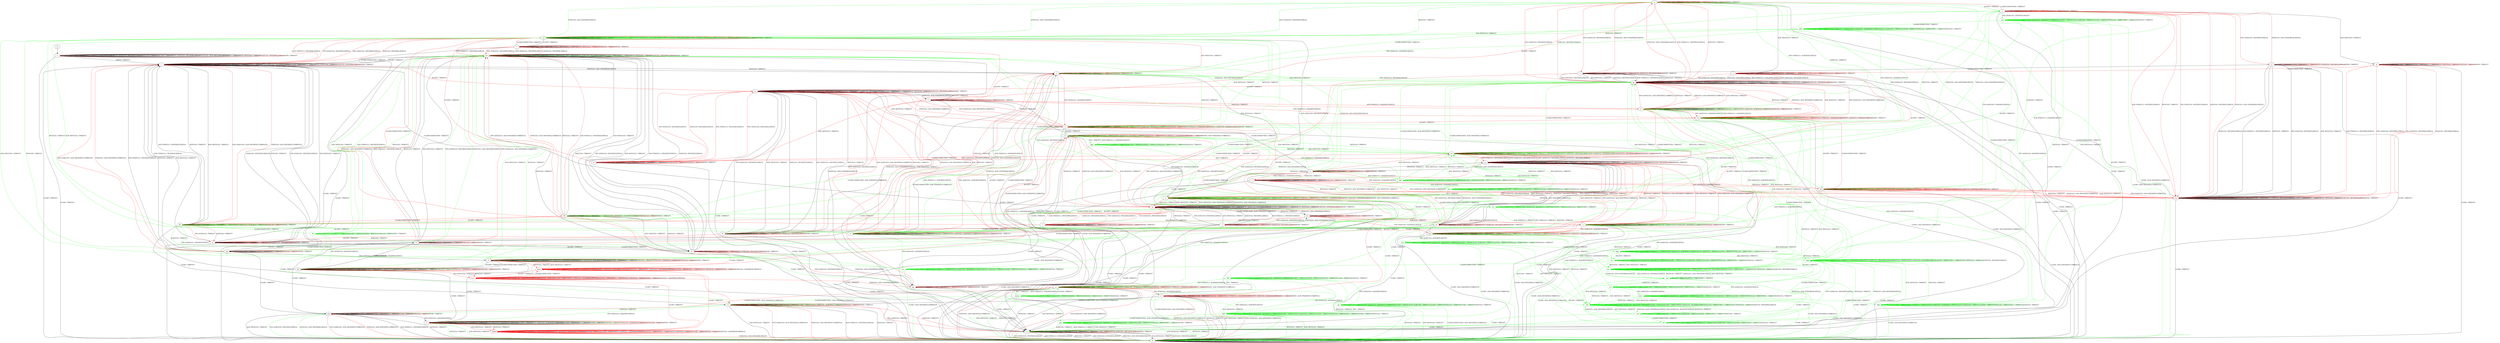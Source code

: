 digraph "" {
	graph ["Incoming time"=0.8837509155273438,
		"Outgoing time"=1.37363600730896,
		Output="{'States': 81, 'Transitions': 1146, 'Filename': '../results/tcp_rerun/TCP_FreeBSD_Server-TCP_Linux_Server-3.dot'}",
		Reference="{'States': 56, 'Transitions': 716, 'Filename': '../subjects/tcp/TCP_FreeBSD_Server.dot'}",
		Solver=yices,
		Updated="{'States': 58, 'Transitions': 685, 'Filename': '../subjects/tcp/TCP_Linux_Server.dot'}",
		"f-measure"=0.5373324824505423,
		precision=0.49471210340775557,
		recall=0.5879888268156425
	];
	a -> a	[key=0,
		label="ACCEPT / TIMEOUT"];
	a -> a	[key=1,
		label="LISTEN / TIMEOUT"];
	a -> a	[key=2,
		label="CLOSE / TIMEOUT"];
	a -> a	[key=3,
		label="ACK(V,V,0) / TIMEOUT"];
	a -> a	[key=4,
		color=red,
		label="ACK+PSH(V,V,1) / ACK(NEXT,NEXT,0)"];
	a -> a	[key=5,
		color=red,
		label="FIN+ACK(V,V,0) / ACK(NEXT,NEXT,0)"];
	a -> a	[key=6,
		color=red,
		label="RCV / TIMEOUT"];
	a -> a	[key=7,
		color=red,
		label="SEND / ACK+PSH(NEXT,CURRENT,1)"];
	a -> d	[key=0,
		label="RST(V,V,0) / TIMEOUT"];
	a -> d	[key=1,
		label="ACK+RST(V,V,0) / TIMEOUT"];
	a -> d	[key=2,
		color=red,
		label="SYN+ACK(V,V,0) / ACK+RST(NEXT,CURRENT,0)"];
	a -> d	[key=3,
		color=red,
		label="SYN(V,V,0) / ACK+RST(NEXT,CURRENT,0)"];
	a -> tt	[key=0,
		label="CLOSECONNECTION / ACK+FIN(NEXT,CURRENT,0)"];
	b -> b	[key=0,
		label="CLOSECONNECTION / TIMEOUT"];
	b -> b	[key=1,
		label="LISTEN / TIMEOUT"];
	b -> b	[key=2,
		label="RCV / TIMEOUT"];
	b -> b	[key=3,
		color=red,
		label="SYN(V,V,0) / TIMEOUT"];
	b -> b	[key=4,
		color=red,
		label="SEND / TIMEOUT"];
	b -> c	[key=0,
		color=green,
		label="ACCEPT / TIMEOUT"];
	b -> e	[key=0,
		label="ACK+RST(V,V,0) / TIMEOUT"];
	b -> f	[key=0,
		color=red,
		label="ACCEPT / TIMEOUT"];
	b -> h	[key=0,
		color=green,
		label="ACK+PSH(V,V,1) / ACK(NEXT,NEXT,0)"];
	b -> l	[key=0,
		color=red,
		label="SYN+ACK(V,V,0) / RST(NEXT,ZERO,0)"];
	b -> n	[key=0,
		label="CLOSE / TIMEOUT"];
	b -> nn	[key=0,
		color=green,
		label="ACK(V,V,0) / TIMEOUT"];
	b -> pp	[key=0,
		color=red,
		label="ACK+PSH(V,V,1) / RST(NEXT,ZERO,0)"];
	b -> pp	[key=1,
		color=red,
		label="RST(V,V,0) / TIMEOUT"];
	b -> pp	[key=2,
		color=red,
		label="FIN+ACK(V,V,0) / RST(NEXT,ZERO,0)"];
	b -> pp	[key=3,
		color=red,
		label="ACK(V,V,0) / RST(NEXT,ZERO,0)"];
	b -> xx	[key=0,
		color=green,
		label="SYN+ACK(V,V,0) / RST(NEXT,ZERO,0)"];
	b -> xx	[key=1,
		color=green,
		label="RST(V,V,0) / TIMEOUT"];
	b -> xx	[key=2,
		color=green,
		label="SYN(V,V,0) / ACK+RST(ZERO,NEXT,0)"];
	kkk	[color=green];
	b -> kkk	[key=0,
		color=green,
		label="FIN+ACK(V,V,0) / ACK(NEXT,NEXT,0)"];
	c -> b	[key=0,
		color=red,
		label="CLOSECONNECTION / TIMEOUT"];
	c -> c	[key=0,
		label="ACCEPT / TIMEOUT"];
	c -> c	[key=1,
		label="LISTEN / TIMEOUT"];
	c -> c	[key=2,
		label="RCV / TIMEOUT"];
	c -> c	[key=3,
		color=red,
		label="SYN(V,V,0) / TIMEOUT"];
	c -> c	[key=4,
		color=red,
		label="SEND / TIMEOUT"];
	c -> m	[key=0,
		label="ACK+RST(V,V,0) / TIMEOUT"];
	c -> n	[key=0,
		label="CLOSE / TIMEOUT"];
	c -> s	[key=0,
		color=green,
		label="CLOSECONNECTION / TIMEOUT"];
	c -> x	[key=0,
		color=green,
		label="ACK+PSH(V,V,1) / ACK(NEXT,NEXT,0)"];
	c -> y	[key=0,
		color=red,
		label="SYN+ACK(V,V,0) / RST(NEXT,ZERO,0)"];
	c -> bb	[key=0,
		color=green,
		label="ACK(V,V,0) / TIMEOUT"];
	c -> uu	[key=0,
		color=red,
		label="ACK+PSH(V,V,1) / RST(NEXT,ZERO,0)"];
	c -> uu	[key=1,
		color=red,
		label="RST(V,V,0) / TIMEOUT"];
	c -> uu	[key=2,
		color=red,
		label="FIN+ACK(V,V,0) / RST(NEXT,ZERO,0)"];
	c -> uu	[key=3,
		color=red,
		label="ACK(V,V,0) / RST(NEXT,ZERO,0)"];
	c -> yy	[key=0,
		color=green,
		label="SYN+ACK(V,V,0) / RST(NEXT,ZERO,0)"];
	c -> yy	[key=1,
		color=green,
		label="RST(V,V,0) / TIMEOUT"];
	c -> yy	[key=2,
		color=green,
		label="SYN(V,V,0) / ACK+RST(ZERO,NEXT,0)"];
	ooo	[color=green];
	c -> ooo	[key=0,
		color=green,
		label="FIN+ACK(V,V,0) / ACK(NEXT,NEXT,0)"];
	d -> d	[key=0,
		label="CLOSECONNECTION / TIMEOUT"];
	d -> d	[key=1,
		label="ACK+PSH(V,V,1) / RST(ZERO,ZERO,0)"];
	d -> d	[key=2,
		label="SYN+ACK(V,V,0) / RST(ZERO,ZERO,0)"];
	d -> d	[key=3,
		label="RST(V,V,0) / TIMEOUT"];
	d -> d	[key=4,
		label="ACCEPT / TIMEOUT"];
	d -> d	[key=5,
		label="FIN+ACK(V,V,0) / RST(ZERO,ZERO,0)"];
	d -> d	[key=6,
		label="LISTEN / TIMEOUT"];
	d -> d	[key=7,
		label="SYN(V,V,0) / ACK+RST(ZERO,NEXT,0)"];
	d -> d	[key=8,
		label="RCV / TIMEOUT"];
	d -> d	[key=9,
		label="ACK+RST(V,V,0) / TIMEOUT"];
	d -> d	[key=10,
		label="CLOSE / TIMEOUT"];
	d -> d	[key=11,
		label="ACK(V,V,0) / RST(ZERO,ZERO,0)"];
	d -> d	[key=12,
		color=red,
		label="SEND / TIMEOUT"];
	e -> d	[key=0,
		label="CLOSE / TIMEOUT"];
	e -> e	[key=0,
		label="CLOSECONNECTION / TIMEOUT"];
	e -> e	[key=1,
		label="RST(V,V,0) / TIMEOUT"];
	e -> e	[key=2,
		label="LISTEN / TIMEOUT"];
	e -> e	[key=3,
		label="RCV / TIMEOUT"];
	e -> e	[key=4,
		label="ACK+RST(V,V,0) / TIMEOUT"];
	e -> e	[key=5,
		color=red,
		label="SYN(V,V,0) / TIMEOUT"];
	e -> e	[key=6,
		color=red,
		label="SEND / TIMEOUT"];
	e -> w	[key=0,
		color=red,
		label="ACCEPT / TIMEOUT"];
	e -> pp	[key=0,
		color=red,
		label="ACK+PSH(V,V,1) / RST(ZERO,ZERO,0)"];
	e -> pp	[key=1,
		color=red,
		label="SYN+ACK(V,V,0) / RST(ZERO,ZERO,0)"];
	e -> pp	[key=2,
		color=red,
		label="FIN+ACK(V,V,0) / RST(ZERO,ZERO,0)"];
	e -> pp	[key=3,
		color=red,
		label="ACK(V,V,0) / RST(ZERO,ZERO,0)"];
	f -> f	[key=0,
		label="CLOSECONNECTION / TIMEOUT"];
	f -> f	[key=1,
		label="LISTEN / TIMEOUT"];
	f -> f	[key=2,
		label="RCV / TIMEOUT"];
	f -> f	[key=3,
		color=red,
		label="SYN(V,V,0) / TIMEOUT"];
	f -> f	[key=4,
		color=red,
		label="SEND / TIMEOUT"];
	f -> h	[key=0,
		color=red,
		label="ACK+PSH(V,V,1) / ACK(NEXT,NEXT,0)"];
	f -> h	[key=1,
		color=red,
		label="ACK(V,V,0) / TIMEOUT"];
	f -> n	[key=0,
		label="CLOSE / TIMEOUT"];
	f -> p	[key=0,
		label="RST(V,V,0) / TIMEOUT"];
	f -> s	[key=0,
		color=red,
		label="ACCEPT / TIMEOUT"];
	f -> w	[key=0,
		color=red,
		label="ACK+RST(V,V,0) / TIMEOUT"];
	f -> ff	[key=0,
		color=red,
		label="SYN+ACK(V,V,0) / RST(NEXT,ZERO,0)"];
	f -> nn	[key=0,
		color=red,
		label="FIN+ACK(V,V,0) / ACK(NEXT,NEXT,0)"];
	g -> a	[key=0,
		color=red,
		label="FIN+ACK(V,V,0) / ACK(NEXT,NEXT,0)"];
	g -> d	[key=0,
		label="RST(V,V,0) / TIMEOUT"];
	g -> d	[key=1,
		label="ACK+RST(V,V,0) / TIMEOUT"];
	g -> d	[key=2,
		color=red,
		label="SYN+ACK(V,V,0) / ACK+RST(NEXT,CURRENT,0)"];
	g -> d	[key=3,
		color=red,
		label="SYN(V,V,0) / ACK+RST(NEXT,CURRENT,0)"];
	g -> g	[key=0,
		label="ACCEPT / TIMEOUT"];
	g -> g	[key=1,
		label="LISTEN / TIMEOUT"];
	g -> g	[key=2,
		label="CLOSE / TIMEOUT"];
	g -> g	[key=3,
		label="ACK(V,V,0) / TIMEOUT"];
	g -> g	[key=4,
		color=green,
		label="SYN+ACK(V,V,0) / ACK(NEXT,CURRENT,0)"];
	g -> g	[key=5,
		color=green,
		label="SYN(V,V,0) / TIMEOUT"];
	g -> g	[key=6,
		color=red,
		label="ACK+PSH(V,V,1) / ACK(NEXT,NEXT,0)"];
	g -> g	[key=7,
		color=red,
		label="RCV / TIMEOUT"];
	g -> g	[key=8,
		color=red,
		label="SEND / ACK+PSH(NEXT,CURRENT,1)"];
	g -> aaa	[key=0,
		color=red,
		label="CLOSECONNECTION / ACK+FIN(NEXT,CURRENT,0)"];
	fff	[color=green];
	g -> fff	[key=0,
		color=green,
		label="ACK+PSH(V,V,1) / ACK(NEXT,NEXT,0)"];
	hhh	[color=green];
	g -> hhh	[key=0,
		color=green,
		label="FIN+ACK(V,V,0) / ACK(NEXT,NEXT,0)"];
	mmm	[color=green];
	g -> mmm	[key=0,
		color=green,
		label="RCV / TIMEOUT"];
	h -> d	[key=0,
		label="CLOSE / ACK+RST(NEXT,CURRENT,0)"];
	h -> h	[key=0,
		label="CLOSECONNECTION / TIMEOUT"];
	h -> h	[key=1,
		label="ACK+PSH(V,V,1) / ACK(NEXT,NEXT,0)"];
	h -> h	[key=2,
		label="LISTEN / TIMEOUT"];
	h -> h	[key=3,
		label="RCV / TIMEOUT"];
	h -> h	[key=4,
		label="ACK(V,V,0) / TIMEOUT"];
	h -> h	[key=5,
		color=green,
		label="SYN+ACK(V,V,0) / ACK(NEXT,CURRENT,0)"];
	h -> h	[key=6,
		color=green,
		label="SYN(V,V,0) / TIMEOUT"];
	h -> h	[key=7,
		color=red,
		label="SEND / TIMEOUT"];
	h -> x	[key=0,
		color=green,
		label="ACCEPT / TIMEOUT"];
	h -> ll	[key=0,
		color=red,
		label="ACCEPT / TIMEOUT"];
	h -> nn	[key=0,
		color=red,
		label="FIN+ACK(V,V,0) / ACK(NEXT,NEXT,0)"];
	h -> pp	[key=0,
		color=red,
		label="SYN+ACK(V,V,0) / ACK+RST(NEXT,CURRENT,0)"];
	h -> pp	[key=1,
		color=red,
		label="RST(V,V,0) / TIMEOUT"];
	h -> pp	[key=2,
		color=red,
		label="SYN(V,V,0) / ACK+RST(NEXT,CURRENT,0)"];
	h -> pp	[key=3,
		color=red,
		label="ACK+RST(V,V,0) / TIMEOUT"];
	ppp	[color=green];
	h -> ppp	[key=0,
		color=green,
		label="RST(V,V,0) / TIMEOUT"];
	h -> ppp	[key=1,
		color=green,
		label="ACK+RST(V,V,0) / TIMEOUT"];
	qqq	[color=green];
	h -> qqq	[key=0,
		color=green,
		label="FIN+ACK(V,V,0) / ACK(NEXT,NEXT,0)"];
	i -> d	[key=0,
		label="CLOSE / TIMEOUT"];
	i -> i	[key=0,
		label="CLOSECONNECTION / TIMEOUT"];
	i -> i	[key=1,
		label="ACK+PSH(V,V,1) / RST(ZERO,ZERO,0)"];
	i -> i	[key=2,
		label="SYN+ACK(V,V,0) / RST(ZERO,ZERO,0)"];
	i -> i	[key=3,
		label="RST(V,V,0) / TIMEOUT"];
	i -> i	[key=4,
		label="FIN+ACK(V,V,0) / RST(ZERO,ZERO,0)"];
	i -> i	[key=5,
		label="LISTEN / TIMEOUT"];
	i -> i	[key=6,
		label="RCV / TIMEOUT"];
	i -> i	[key=7,
		label="ACK+RST(V,V,0) / TIMEOUT"];
	i -> i	[key=8,
		label="ACK(V,V,0) / RST(ZERO,ZERO,0)"];
	i -> i	[key=9,
		color=red,
		label="SEND / TIMEOUT"];
	i -> s	[key=0,
		label="SYN(V,V,0) / ACK+SYN(FRESH,NEXT,0)"];
	i -> ww	[key=0,
		label="ACCEPT / TIMEOUT"];
	j -> d	[key=0,
		label="CLOSE / TIMEOUT"];
	j -> j	[key=0,
		label="RST(V,V,0) / TIMEOUT"];
	j -> j	[key=1,
		label="ACCEPT / TIMEOUT"];
	j -> j	[key=2,
		label="LISTEN / TIMEOUT"];
	j -> j	[key=3,
		label="RCV / TIMEOUT"];
	j -> j	[key=4,
		label="ACK+RST(V,V,0) / TIMEOUT"];
	j -> j	[key=5,
		color=red,
		label="SYN(V,V,0) / TIMEOUT"];
	j -> j	[key=6,
		color=red,
		label="SEND / TIMEOUT"];
	j -> aa	[key=0,
		color=red,
		label="ACK+PSH(V,V,1) / RST(ZERO,ZERO,0)"];
	j -> aa	[key=1,
		color=red,
		label="SYN+ACK(V,V,0) / RST(ZERO,ZERO,0)"];
	j -> aa	[key=2,
		color=red,
		label="FIN+ACK(V,V,0) / RST(ZERO,ZERO,0)"];
	j -> aa	[key=3,
		color=red,
		label="ACK(V,V,0) / RST(ZERO,ZERO,0)"];
	j -> xx	[key=0,
		color=red,
		label="CLOSECONNECTION / TIMEOUT"];
	k -> k	[key=0,
		label="CLOSECONNECTION / TIMEOUT"];
	k -> k	[key=1,
		label="ACK+PSH(V,V,1) / ACK(NEXT,CURRENT,0)"];
	k -> k	[key=2,
		label="SYN+ACK(V,V,0) / ACK(NEXT,CURRENT,0)"];
	k -> k	[key=3,
		label="FIN+ACK(V,V,0) / ACK(NEXT,CURRENT,0)"];
	k -> k	[key=4,
		label="LISTEN / TIMEOUT"];
	k -> k	[key=5,
		label="RCV / TIMEOUT"];
	k -> k	[key=6,
		label="ACK(V,V,0) / TIMEOUT"];
	k -> k	[key=7,
		color=green,
		label="SYN(V,V,0) / ACK(NEXT,CURRENT,0)"];
	k -> k	[key=8,
		color=red,
		label="SYN(V,V,0) / TIMEOUT"];
	k -> k	[key=9,
		color=red,
		label="SEND / TIMEOUT"];
	k -> u	[key=0,
		label="CLOSE / TIMEOUT"];
	k -> hh	[key=0,
		label="ACCEPT / TIMEOUT"];
	k -> pp	[key=0,
		color=green,
		label="RST(V,V,0) / TIMEOUT"];
	k -> pp	[key=1,
		color=green,
		label="ACK+RST(V,V,0) / TIMEOUT"];
	aaaa	[color=red];
	k -> aaaa	[key=0,
		color=red,
		label="RST(V,V,0) / TIMEOUT"];
	k -> aaaa	[key=1,
		color=red,
		label="ACK+RST(V,V,0) / TIMEOUT"];
	l -> b	[key=0,
		color=red,
		label="SYN(V,V,0) / ACK+SYN(FRESH,NEXT,0)"];
	l -> l	[key=0,
		label="CLOSECONNECTION / TIMEOUT"];
	l -> l	[key=1,
		label="LISTEN / TIMEOUT"];
	l -> l	[key=2,
		label="RCV / TIMEOUT"];
	l -> l	[key=3,
		color=red,
		label="SYN+ACK(V,V,0) / RST(NEXT,ZERO,0)"];
	l -> l	[key=4,
		color=red,
		label="SEND / TIMEOUT"];
	l -> n	[key=0,
		label="CLOSE / TIMEOUT"];
	l -> ff	[key=0,
		color=red,
		label="ACCEPT / TIMEOUT"];
	l -> pp	[key=0,
		label="ACK+PSH(V,V,1) / RST(NEXT,ZERO,0)"];
	l -> pp	[key=1,
		label="RST(V,V,0) / TIMEOUT"];
	l -> pp	[key=2,
		label="FIN+ACK(V,V,0) / RST(NEXT,ZERO,0)"];
	l -> pp	[key=3,
		label="ACK+RST(V,V,0) / TIMEOUT"];
	l -> pp	[key=4,
		label="ACK(V,V,0) / RST(NEXT,ZERO,0)"];
	m -> d	[key=0,
		label="CLOSE / TIMEOUT"];
	m -> e	[key=0,
		color=red,
		label="CLOSECONNECTION / TIMEOUT"];
	m -> m	[key=0,
		label="RST(V,V,0) / TIMEOUT"];
	m -> m	[key=1,
		label="ACCEPT / TIMEOUT"];
	m -> m	[key=2,
		label="LISTEN / TIMEOUT"];
	m -> m	[key=3,
		label="RCV / TIMEOUT"];
	m -> m	[key=4,
		label="ACK+RST(V,V,0) / TIMEOUT"];
	m -> m	[key=5,
		color=red,
		label="SYN(V,V,0) / TIMEOUT"];
	m -> m	[key=6,
		color=red,
		label="SEND / TIMEOUT"];
	m -> uu	[key=0,
		color=red,
		label="ACK+PSH(V,V,1) / RST(ZERO,ZERO,0)"];
	m -> uu	[key=1,
		color=red,
		label="SYN+ACK(V,V,0) / RST(ZERO,ZERO,0)"];
	m -> uu	[key=2,
		color=red,
		label="FIN+ACK(V,V,0) / RST(ZERO,ZERO,0)"];
	m -> uu	[key=3,
		color=red,
		label="ACK(V,V,0) / RST(ZERO,ZERO,0)"];
	n -> d	[key=0,
		label="ACK+PSH(V,V,1) / RST(NEXT,ZERO,0)"];
	n -> d	[key=1,
		label="RST(V,V,0) / TIMEOUT"];
	n -> d	[key=2,
		label="FIN+ACK(V,V,0) / RST(NEXT,ZERO,0)"];
	n -> d	[key=3,
		label="SYN(V,V,0) / ACK+RST(ZERO,NEXT,0)"];
	n -> d	[key=4,
		label="ACK+RST(V,V,0) / TIMEOUT"];
	n -> d	[key=5,
		label="ACK(V,V,0) / RST(NEXT,ZERO,0)"];
	n -> d	[key=6,
		color=green,
		label="SYN+ACK(V,V,0) / RST(NEXT,ZERO,0)"];
	n -> n	[key=0,
		label="CLOSECONNECTION / TIMEOUT"];
	n -> n	[key=1,
		label="ACCEPT / TIMEOUT"];
	n -> n	[key=2,
		label="LISTEN / TIMEOUT"];
	n -> n	[key=3,
		label="RCV / TIMEOUT"];
	n -> n	[key=4,
		label="CLOSE / TIMEOUT"];
	n -> n	[key=5,
		color=red,
		label="SYN+ACK(V,V,0) / RST(NEXT,ZERO,0)"];
	n -> n	[key=6,
		color=red,
		label="SEND / TIMEOUT"];
	o -> d	[key=0,
		label="CLOSE / TIMEOUT"];
	o -> o	[key=0,
		label="RST(V,V,0) / TIMEOUT"];
	o -> o	[key=1,
		label="ACCEPT / TIMEOUT"];
	o -> o	[key=2,
		label="LISTEN / TIMEOUT"];
	o -> o	[key=3,
		label="RCV / TIMEOUT"];
	o -> o	[key=4,
		label="ACK+RST(V,V,0) / TIMEOUT"];
	o -> o	[key=5,
		color=red,
		label="SYN(V,V,0) / TIMEOUT"];
	o -> o	[key=6,
		color=red,
		label="SEND / TIMEOUT"];
	o -> ww	[key=0,
		color=red,
		label="ACK+PSH(V,V,1) / RST(ZERO,ZERO,0)"];
	o -> ww	[key=1,
		color=red,
		label="SYN+ACK(V,V,0) / RST(ZERO,ZERO,0)"];
	o -> ww	[key=2,
		color=red,
		label="FIN+ACK(V,V,0) / RST(ZERO,ZERO,0)"];
	o -> ww	[key=3,
		color=red,
		label="ACK(V,V,0) / RST(ZERO,ZERO,0)"];
	o -> xx	[key=0,
		color=red,
		label="CLOSECONNECTION / TIMEOUT"];
	p -> d	[key=0,
		label="CLOSE / TIMEOUT"];
	p -> f	[key=0,
		label="SYN(V,V,0) / ACK+SYN(FRESH,NEXT,0)"];
	p -> i	[key=0,
		color=red,
		label="ACCEPT / TIMEOUT"];
	p -> p	[key=0,
		label="CLOSECONNECTION / TIMEOUT"];
	p -> p	[key=1,
		label="ACK+PSH(V,V,1) / RST(ZERO,ZERO,0)"];
	p -> p	[key=2,
		label="SYN+ACK(V,V,0) / RST(ZERO,ZERO,0)"];
	p -> p	[key=3,
		label="RST(V,V,0) / TIMEOUT"];
	p -> p	[key=4,
		label="FIN+ACK(V,V,0) / RST(ZERO,ZERO,0)"];
	p -> p	[key=5,
		label="LISTEN / TIMEOUT"];
	p -> p	[key=6,
		label="RCV / TIMEOUT"];
	p -> p	[key=7,
		label="ACK+RST(V,V,0) / TIMEOUT"];
	p -> p	[key=8,
		label="ACK(V,V,0) / RST(ZERO,ZERO,0)"];
	p -> p	[key=9,
		color=red,
		label="SEND / TIMEOUT"];
	q -> i	[key=0,
		label="ACK+PSH(V,V,1) / RST(NEXT,ZERO,0)"];
	q -> i	[key=1,
		label="RST(V,V,0) / TIMEOUT"];
	q -> i	[key=2,
		label="FIN+ACK(V,V,0) / RST(NEXT,ZERO,0)"];
	q -> i	[key=3,
		label="ACK+RST(V,V,0) / TIMEOUT"];
	q -> i	[key=4,
		label="ACK(V,V,0) / RST(NEXT,ZERO,0)"];
	q -> n	[key=0,
		label="CLOSE / TIMEOUT"];
	q -> q	[key=0,
		label="CLOSECONNECTION / TIMEOUT"];
	q -> q	[key=1,
		label="LISTEN / TIMEOUT"];
	q -> q	[key=2,
		label="RCV / TIMEOUT"];
	q -> q	[key=3,
		color=red,
		label="SYN+ACK(V,V,0) / RST(NEXT,ZERO,0)"];
	q -> q	[key=4,
		color=red,
		label="SEND / TIMEOUT"];
	q -> s	[key=0,
		label="SYN(V,V,0) / ACK+SYN(FRESH,NEXT,0)"];
	q -> cc	[key=0,
		label="ACCEPT / TIMEOUT"];
	r -> n	[key=0,
		label="CLOSE / TIMEOUT"];
	r -> q	[key=0,
		label="CLOSECONNECTION / TIMEOUT"];
	r -> r	[key=0,
		label="ACCEPT / TIMEOUT"];
	r -> r	[key=1,
		label="LISTEN / TIMEOUT"];
	r -> r	[key=2,
		label="RCV / TIMEOUT"];
	r -> r	[key=3,
		color=red,
		label="SYN+ACK(V,V,0) / RST(NEXT,ZERO,0)"];
	r -> r	[key=4,
		color=red,
		label="SEND / TIMEOUT"];
	r -> aa	[key=0,
		label="ACK+PSH(V,V,1) / RST(NEXT,ZERO,0)"];
	r -> aa	[key=1,
		label="RST(V,V,0) / TIMEOUT"];
	r -> aa	[key=2,
		label="FIN+ACK(V,V,0) / RST(NEXT,ZERO,0)"];
	r -> aa	[key=3,
		label="ACK+RST(V,V,0) / TIMEOUT"];
	r -> aa	[key=4,
		label="ACK(V,V,0) / RST(NEXT,ZERO,0)"];
	r -> ee	[key=0,
		label="SYN(V,V,0) / ACK+SYN(FRESH,NEXT,0)"];
	s -> i	[key=0,
		label="RST(V,V,0) / TIMEOUT"];
	s -> n	[key=0,
		label="CLOSE / TIMEOUT"];
	s -> q	[key=0,
		color=red,
		label="SYN+ACK(V,V,0) / RST(NEXT,ZERO,0)"];
	s -> s	[key=0,
		label="CLOSECONNECTION / TIMEOUT"];
	s -> s	[key=1,
		label="LISTEN / TIMEOUT"];
	s -> s	[key=2,
		label="RCV / TIMEOUT"];
	s -> s	[key=3,
		color=red,
		label="SYN(V,V,0) / TIMEOUT"];
	s -> s	[key=4,
		color=red,
		label="SEND / TIMEOUT"];
	s -> z	[key=0,
		color=green,
		label="ACK(V,V,0) / TIMEOUT"];
	s -> z	[key=1,
		color=red,
		label="FIN+ACK(V,V,0) / ACK(NEXT,NEXT,0)"];
	s -> ll	[key=0,
		label="ACK+PSH(V,V,1) / ACK(NEXT,NEXT,0)"];
	s -> ll	[key=1,
		color=red,
		label="ACK(V,V,0) / TIMEOUT"];
	s -> pp	[key=0,
		color=green,
		label="SYN+ACK(V,V,0) / RST(NEXT,ZERO,0)"];
	s -> pp	[key=1,
		color=green,
		label="SYN(V,V,0) / ACK+RST(ZERO,NEXT,0)"];
	s -> pp	[key=2,
		color=green,
		label="ACK+RST(V,V,0) / TIMEOUT"];
	s -> qq	[key=0,
		label="ACCEPT / TIMEOUT"];
	s -> xx	[key=0,
		color=red,
		label="ACK+RST(V,V,0) / TIMEOUT"];
	bbb	[color=green];
	s -> bbb	[key=0,
		color=green,
		label="FIN+ACK(V,V,0) / ACK(NEXT,NEXT,0)"];
	t -> d	[key=0,
		label="CLOSE / ACK+RST(NEXT,CURRENT,0)"];
	t -> h	[key=0,
		color=red,
		label="CLOSECONNECTION / TIMEOUT"];
	t -> t	[key=0,
		label="ACK+PSH(V,V,1) / ACK(NEXT,NEXT,0)"];
	t -> t	[key=1,
		label="ACCEPT / TIMEOUT"];
	t -> t	[key=2,
		label="LISTEN / TIMEOUT"];
	t -> t	[key=3,
		label="RCV / TIMEOUT"];
	t -> t	[key=4,
		label="ACK(V,V,0) / TIMEOUT"];
	t -> t	[key=5,
		color=red,
		label="SEND / TIMEOUT"];
	t -> bb	[key=0,
		color=red,
		label="FIN+ACK(V,V,0) / ACK(NEXT,NEXT,0)"];
	t -> uu	[key=0,
		color=red,
		label="SYN+ACK(V,V,0) / ACK+RST(NEXT,CURRENT,0)"];
	t -> uu	[key=1,
		color=red,
		label="RST(V,V,0) / TIMEOUT"];
	t -> uu	[key=2,
		color=red,
		label="SYN(V,V,0) / ACK+RST(NEXT,CURRENT,0)"];
	t -> uu	[key=3,
		color=red,
		label="ACK+RST(V,V,0) / TIMEOUT"];
	u -> d	[key=0,
		color=green,
		label="RST(V,V,0) / TIMEOUT"];
	u -> d	[key=1,
		color=green,
		label="ACK+RST(V,V,0) / TIMEOUT"];
	u -> u	[key=0,
		label="CLOSECONNECTION / TIMEOUT"];
	u -> u	[key=1,
		label="ACK+PSH(V,V,1) / ACK(NEXT,CURRENT,0)"];
	u -> u	[key=2,
		label="SYN+ACK(V,V,0) / ACK(NEXT,CURRENT,0)"];
	u -> u	[key=3,
		label="ACCEPT / TIMEOUT"];
	u -> u	[key=4,
		label="FIN+ACK(V,V,0) / ACK(NEXT,CURRENT,0)"];
	u -> u	[key=5,
		label="LISTEN / TIMEOUT"];
	u -> u	[key=6,
		label="RCV / TIMEOUT"];
	u -> u	[key=7,
		label="CLOSE / TIMEOUT"];
	u -> u	[key=8,
		label="ACK(V,V,0) / TIMEOUT"];
	u -> u	[key=9,
		color=green,
		label="SYN(V,V,0) / ACK(NEXT,CURRENT,0)"];
	u -> u	[key=10,
		color=red,
		label="SYN(V,V,0) / TIMEOUT"];
	u -> u	[key=11,
		color=red,
		label="SEND / TIMEOUT"];
	bbbb	[color=red];
	u -> bbbb	[key=0,
		color=red,
		label="RST(V,V,0) / TIMEOUT"];
	u -> bbbb	[key=1,
		color=red,
		label="ACK+RST(V,V,0) / TIMEOUT"];
	v -> d	[key=0,
		label="CLOSE / TIMEOUT"];
	v -> i	[key=0,
		label="LISTEN / TIMEOUT"];
	v -> v	[key=0,
		label="CLOSECONNECTION / TIMEOUT"];
	v -> v	[key=1,
		label="ACK+PSH(V,V,1) / RST(ZERO,ZERO,0)"];
	v -> v	[key=2,
		label="SYN+ACK(V,V,0) / RST(ZERO,ZERO,0)"];
	v -> v	[key=3,
		label="RST(V,V,0) / TIMEOUT"];
	v -> v	[key=4,
		label="ACCEPT / TIMEOUT"];
	v -> v	[key=5,
		label="FIN+ACK(V,V,0) / RST(ZERO,ZERO,0)"];
	v -> v	[key=6,
		label="SYN(V,V,0) / ACK+RST(ZERO,NEXT,0)"];
	v -> v	[key=7,
		label="RCV / TIMEOUT"];
	v -> v	[key=8,
		label="ACK+RST(V,V,0) / TIMEOUT"];
	v -> v	[key=9,
		label="ACK(V,V,0) / RST(ZERO,ZERO,0)"];
	v -> v	[key=10,
		color=red,
		label="SEND / TIMEOUT"];
	w -> d	[key=0,
		label="CLOSE / TIMEOUT"];
	w -> p	[key=0,
		color=red,
		label="ACK+PSH(V,V,1) / RST(ZERO,ZERO,0)"];
	w -> p	[key=1,
		color=red,
		label="SYN+ACK(V,V,0) / RST(ZERO,ZERO,0)"];
	w -> p	[key=2,
		color=red,
		label="FIN+ACK(V,V,0) / RST(ZERO,ZERO,0)"];
	w -> p	[key=3,
		color=red,
		label="ACK(V,V,0) / RST(ZERO,ZERO,0)"];
	w -> w	[key=0,
		label="CLOSECONNECTION / TIMEOUT"];
	w -> w	[key=1,
		label="RST(V,V,0) / TIMEOUT"];
	w -> w	[key=2,
		label="LISTEN / TIMEOUT"];
	w -> w	[key=3,
		label="RCV / TIMEOUT"];
	w -> w	[key=4,
		label="ACK+RST(V,V,0) / TIMEOUT"];
	w -> w	[key=5,
		color=red,
		label="SYN(V,V,0) / TIMEOUT"];
	w -> w	[key=6,
		color=red,
		label="SEND / TIMEOUT"];
	w -> xx	[key=0,
		color=red,
		label="ACCEPT / TIMEOUT"];
	x -> d	[key=0,
		label="CLOSE / ACK+RST(NEXT,CURRENT,0)"];
	x -> x	[key=0,
		label="ACK+PSH(V,V,1) / ACK(NEXT,NEXT,0)"];
	x -> x	[key=1,
		label="ACCEPT / TIMEOUT"];
	x -> x	[key=2,
		label="LISTEN / TIMEOUT"];
	x -> x	[key=3,
		label="RCV / TIMEOUT"];
	x -> x	[key=4,
		label="ACK(V,V,0) / TIMEOUT"];
	x -> x	[key=5,
		color=green,
		label="SYN+ACK(V,V,0) / ACK(NEXT,CURRENT,0)"];
	x -> x	[key=6,
		color=green,
		label="SYN(V,V,0) / TIMEOUT"];
	x -> x	[key=7,
		color=red,
		label="SEND / TIMEOUT"];
	x -> jj	[key=0,
		color=red,
		label="SYN+ACK(V,V,0) / ACK+RST(NEXT,CURRENT,0)"];
	x -> jj	[key=1,
		color=red,
		label="RST(V,V,0) / TIMEOUT"];
	x -> jj	[key=2,
		color=red,
		label="SYN(V,V,0) / ACK+RST(NEXT,CURRENT,0)"];
	x -> jj	[key=3,
		color=red,
		label="ACK+RST(V,V,0) / TIMEOUT"];
	x -> ll	[key=0,
		label="CLOSECONNECTION / TIMEOUT"];
	x -> mm	[key=0,
		color=red,
		label="FIN+ACK(V,V,0) / ACK(NEXT,NEXT,0)"];
	rrr	[color=green];
	x -> rrr	[key=0,
		color=green,
		label="FIN+ACK(V,V,0) / ACK(NEXT,NEXT,0)"];
	sss	[color=green];
	x -> sss	[key=0,
		color=green,
		label="RST(V,V,0) / TIMEOUT"];
	x -> sss	[key=1,
		color=green,
		label="ACK+RST(V,V,0) / TIMEOUT"];
	y -> c	[key=0,
		color=red,
		label="SYN(V,V,0) / ACK+SYN(FRESH,NEXT,0)"];
	y -> l	[key=0,
		label="CLOSECONNECTION / TIMEOUT"];
	y -> n	[key=0,
		label="CLOSE / TIMEOUT"];
	y -> y	[key=0,
		label="ACCEPT / TIMEOUT"];
	y -> y	[key=1,
		label="LISTEN / TIMEOUT"];
	y -> y	[key=2,
		label="RCV / TIMEOUT"];
	y -> y	[key=3,
		color=red,
		label="SYN+ACK(V,V,0) / RST(NEXT,ZERO,0)"];
	y -> y	[key=4,
		color=red,
		label="SEND / TIMEOUT"];
	y -> uu	[key=0,
		label="ACK+PSH(V,V,1) / RST(NEXT,ZERO,0)"];
	y -> uu	[key=1,
		label="RST(V,V,0) / TIMEOUT"];
	y -> uu	[key=2,
		label="FIN+ACK(V,V,0) / RST(NEXT,ZERO,0)"];
	y -> uu	[key=3,
		label="ACK+RST(V,V,0) / TIMEOUT"];
	y -> uu	[key=4,
		label="ACK(V,V,0) / RST(NEXT,ZERO,0)"];
	z -> d	[key=0,
		label="CLOSE / ACK+RST(NEXT,CURRENT,0)"];
	z -> p	[key=0,
		color=red,
		label="SYN+ACK(V,V,0) / ACK+RST(NEXT,CURRENT,0)"];
	z -> p	[key=1,
		color=red,
		label="RST(V,V,0) / TIMEOUT"];
	z -> p	[key=2,
		color=red,
		label="SYN(V,V,0) / ACK+RST(NEXT,CURRENT,0)"];
	z -> p	[key=3,
		color=red,
		label="ACK+RST(V,V,0) / TIMEOUT"];
	z -> z	[key=0,
		label="CLOSECONNECTION / TIMEOUT"];
	z -> z	[key=1,
		label="LISTEN / TIMEOUT"];
	z -> z	[key=2,
		label="RCV / TIMEOUT"];
	z -> z	[key=3,
		label="ACK(V,V,0) / TIMEOUT"];
	z -> z	[key=4,
		color=green,
		label="SYN+ACK(V,V,0) / ACK(NEXT,CURRENT,0)"];
	z -> z	[key=5,
		color=green,
		label="SYN(V,V,0) / TIMEOUT"];
	z -> z	[key=6,
		color=red,
		label="ACK+PSH(V,V,1) / ACK(NEXT,NEXT,0)"];
	z -> z	[key=7,
		color=red,
		label="FIN+ACK(V,V,0) / ACK(NEXT,NEXT,0)"];
	z -> z	[key=8,
		color=red,
		label="SEND / TIMEOUT"];
	z -> ii	[key=0,
		color=red,
		label="ACCEPT / TIMEOUT"];
	z -> ll	[key=0,
		color=green,
		label="ACK+PSH(V,V,1) / ACK(NEXT,NEXT,0)"];
	z -> ss	[key=0,
		color=green,
		label="ACCEPT / TIMEOUT"];
	z -> xx	[key=0,
		color=green,
		label="RST(V,V,0) / TIMEOUT"];
	z -> xx	[key=1,
		color=green,
		label="ACK+RST(V,V,0) / TIMEOUT"];
	z -> bbb	[key=0,
		color=green,
		label="FIN+ACK(V,V,0) / ACK(NEXT,NEXT,0)"];
	aa -> d	[key=0,
		label="CLOSE / TIMEOUT"];
	aa -> i	[key=0,
		label="CLOSECONNECTION / TIMEOUT"];
	aa -> aa	[key=0,
		label="ACK+PSH(V,V,1) / RST(ZERO,ZERO,0)"];
	aa -> aa	[key=1,
		label="SYN+ACK(V,V,0) / RST(ZERO,ZERO,0)"];
	aa -> aa	[key=2,
		label="RST(V,V,0) / TIMEOUT"];
	aa -> aa	[key=3,
		label="ACCEPT / TIMEOUT"];
	aa -> aa	[key=4,
		label="FIN+ACK(V,V,0) / RST(ZERO,ZERO,0)"];
	aa -> aa	[key=5,
		label="LISTEN / TIMEOUT"];
	aa -> aa	[key=6,
		label="RCV / TIMEOUT"];
	aa -> aa	[key=7,
		label="ACK+RST(V,V,0) / TIMEOUT"];
	aa -> aa	[key=8,
		label="ACK(V,V,0) / RST(ZERO,ZERO,0)"];
	aa -> aa	[key=9,
		color=red,
		label="SEND / TIMEOUT"];
	aa -> ee	[key=0,
		label="SYN(V,V,0) / ACK+SYN(FRESH,NEXT,0)"];
	bb -> d	[key=0,
		label="CLOSE / ACK+RST(NEXT,CURRENT,0)"];
	bb -> x	[key=0,
		color=green,
		label="ACK+PSH(V,V,1) / ACK(NEXT,NEXT,0)"];
	bb -> z	[key=0,
		color=green,
		label="CLOSECONNECTION / TIMEOUT"];
	bb -> bb	[key=0,
		label="ACCEPT / TIMEOUT"];
	bb -> bb	[key=1,
		label="LISTEN / TIMEOUT"];
	bb -> bb	[key=2,
		label="RCV / TIMEOUT"];
	bb -> bb	[key=3,
		label="ACK(V,V,0) / TIMEOUT"];
	bb -> bb	[key=4,
		color=green,
		label="SYN+ACK(V,V,0) / ACK(NEXT,CURRENT,0)"];
	bb -> bb	[key=5,
		color=green,
		label="SYN(V,V,0) / TIMEOUT"];
	bb -> bb	[key=6,
		color=red,
		label="ACK+PSH(V,V,1) / ACK(NEXT,NEXT,0)"];
	bb -> bb	[key=7,
		color=red,
		label="FIN+ACK(V,V,0) / ACK(NEXT,NEXT,0)"];
	bb -> bb	[key=8,
		color=red,
		label="SEND / TIMEOUT"];
	bb -> nn	[key=0,
		color=red,
		label="CLOSECONNECTION / TIMEOUT"];
	bb -> uu	[key=0,
		color=red,
		label="SYN+ACK(V,V,0) / ACK+RST(NEXT,CURRENT,0)"];
	bb -> uu	[key=1,
		color=red,
		label="RST(V,V,0) / TIMEOUT"];
	bb -> uu	[key=2,
		color=red,
		label="SYN(V,V,0) / ACK+RST(NEXT,CURRENT,0)"];
	bb -> uu	[key=3,
		color=red,
		label="ACK+RST(V,V,0) / TIMEOUT"];
	bb -> ooo	[key=0,
		color=green,
		label="FIN+ACK(V,V,0) / ACK(NEXT,NEXT,0)"];
	bb -> sss	[key=0,
		color=green,
		label="RST(V,V,0) / TIMEOUT"];
	bb -> sss	[key=1,
		color=green,
		label="ACK+RST(V,V,0) / TIMEOUT"];
	cc -> n	[key=0,
		label="CLOSE / TIMEOUT"];
	cc -> q	[key=0,
		label="CLOSECONNECTION / TIMEOUT"];
	cc -> cc	[key=0,
		label="ACCEPT / TIMEOUT"];
	cc -> cc	[key=1,
		label="LISTEN / TIMEOUT"];
	cc -> cc	[key=2,
		label="RCV / TIMEOUT"];
	cc -> cc	[key=3,
		color=red,
		label="SYN+ACK(V,V,0) / RST(NEXT,ZERO,0)"];
	cc -> cc	[key=4,
		color=red,
		label="SEND / TIMEOUT"];
	cc -> qq	[key=0,
		label="SYN(V,V,0) / ACK+SYN(FRESH,NEXT,0)"];
	cc -> ww	[key=0,
		label="ACK+PSH(V,V,1) / RST(NEXT,ZERO,0)"];
	cc -> ww	[key=1,
		label="RST(V,V,0) / TIMEOUT"];
	cc -> ww	[key=2,
		label="FIN+ACK(V,V,0) / RST(NEXT,ZERO,0)"];
	cc -> ww	[key=3,
		label="ACK+RST(V,V,0) / TIMEOUT"];
	cc -> ww	[key=4,
		label="ACK(V,V,0) / RST(NEXT,ZERO,0)"];
	dd -> cc	[key=0,
		label="FIN+ACK(V,V,0) / TIMEOUT"];
	dd -> cc	[key=1,
		label="ACK(V,V,0) / TIMEOUT"];
	dd -> dd	[key=0,
		label="ACCEPT / TIMEOUT"];
	dd -> dd	[key=1,
		label="LISTEN / TIMEOUT"];
	dd -> dd	[key=2,
		label="RCV / TIMEOUT"];
	dd -> dd	[key=3,
		color=green,
		label="SYN+ACK(V,V,0) / ACK(NEXT,CURRENT,0)"];
	dd -> dd	[key=4,
		color=green,
		label="SYN(V,V,0) / TIMEOUT"];
	dd -> dd	[key=5,
		color=red,
		label="SEND / TIMEOUT"];
	dd -> kk	[key=0,
		color=red,
		label="CLOSECONNECTION / TIMEOUT"];
	dd -> tt	[key=0,
		color=red,
		label="CLOSE / TIMEOUT"];
	dd -> ww	[key=0,
		label="RST(V,V,0) / TIMEOUT"];
	dd -> ww	[key=1,
		label="ACK+RST(V,V,0) / TIMEOUT"];
	dd -> ww	[key=2,
		color=red,
		label="ACK+PSH(V,V,1) / RST(NEXT,ZERO,0)"];
	dd -> ww	[key=3,
		color=red,
		label="SYN+ACK(V,V,0) / ACK+RST(NEXT,CURRENT,0)"];
	dd -> ww	[key=4,
		color=red,
		label="SYN(V,V,0) / ACK+RST(NEXT,CURRENT,0)"];
	dd -> zz	[key=0,
		color=green,
		label="ACK+PSH(V,V,1) / TIMEOUT"];
	iii	[color=green];
	dd -> iii	[key=0,
		color=green,
		label="CLOSECONNECTION / TIMEOUT"];
	nnn	[color=green];
	dd -> nnn	[key=0,
		color=green,
		label="CLOSE / TIMEOUT"];
	ee -> j	[key=0,
		color=red,
		label="ACK+RST(V,V,0) / TIMEOUT"];
	ee -> n	[key=0,
		label="CLOSE / TIMEOUT"];
	ee -> r	[key=0,
		color=red,
		label="SYN+ACK(V,V,0) / RST(NEXT,ZERO,0)"];
	ee -> s	[key=0,
		label="CLOSECONNECTION / TIMEOUT"];
	ee -> x	[key=0,
		color=red,
		label="ACK+PSH(V,V,1) / ACK(NEXT,NEXT,0)"];
	ee -> x	[key=1,
		color=red,
		label="ACK(V,V,0) / TIMEOUT"];
	ee -> aa	[key=0,
		label="RST(V,V,0) / TIMEOUT"];
	ee -> ee	[key=0,
		label="ACCEPT / TIMEOUT"];
	ee -> ee	[key=1,
		label="LISTEN / TIMEOUT"];
	ee -> ee	[key=2,
		label="RCV / TIMEOUT"];
	ee -> ee	[key=3,
		color=red,
		label="SYN(V,V,0) / TIMEOUT"];
	ee -> ee	[key=4,
		color=red,
		label="SEND / TIMEOUT"];
	ee -> mm	[key=0,
		color=red,
		label="FIN+ACK(V,V,0) / ACK(NEXT,NEXT,0)"];
	ff -> f	[key=0,
		label="SYN(V,V,0) / ACK+SYN(FRESH,NEXT,0)"];
	ff -> n	[key=0,
		label="CLOSE / TIMEOUT"];
	ff -> p	[key=0,
		label="ACK+PSH(V,V,1) / RST(NEXT,ZERO,0)"];
	ff -> p	[key=1,
		label="RST(V,V,0) / TIMEOUT"];
	ff -> p	[key=2,
		label="FIN+ACK(V,V,0) / RST(NEXT,ZERO,0)"];
	ff -> p	[key=3,
		label="ACK+RST(V,V,0) / TIMEOUT"];
	ff -> p	[key=4,
		label="ACK(V,V,0) / RST(NEXT,ZERO,0)"];
	ff -> q	[key=0,
		color=red,
		label="ACCEPT / TIMEOUT"];
	ff -> ff	[key=0,
		label="CLOSECONNECTION / TIMEOUT"];
	ff -> ff	[key=1,
		label="LISTEN / TIMEOUT"];
	ff -> ff	[key=2,
		label="RCV / TIMEOUT"];
	ff -> ff	[key=3,
		color=red,
		label="SYN+ACK(V,V,0) / RST(NEXT,ZERO,0)"];
	ff -> ff	[key=4,
		color=red,
		label="SEND / TIMEOUT"];
	ff -> pp	[key=0,
		color=green,
		label="SYN+ACK(V,V,0) / RST(NEXT,ZERO,0)"];
	gg -> i	[key=0,
		label="ACK+PSH(V,V,1) / RST(NEXT,ZERO,0)"];
	gg -> i	[key=1,
		label="RST(V,V,0) / TIMEOUT"];
	gg -> i	[key=2,
		label="ACK+RST(V,V,0) / TIMEOUT"];
	gg -> i	[key=3,
		color=red,
		label="SYN+ACK(V,V,0) / ACK+RST(NEXT,CURRENT,0)"];
	gg -> i	[key=4,
		color=red,
		label="SYN(V,V,0) / ACK+RST(NEXT,CURRENT,0)"];
	gg -> k	[key=0,
		label="FIN+ACK(V,V,0) / ACK(NEXT,NEXT,0)"];
	gg -> gg	[key=0,
		label="CLOSECONNECTION / TIMEOUT"];
	gg -> gg	[key=1,
		label="LISTEN / TIMEOUT"];
	gg -> gg	[key=2,
		label="RCV / TIMEOUT"];
	gg -> gg	[key=3,
		label="ACK(V,V,0) / TIMEOUT"];
	gg -> gg	[key=4,
		color=red,
		label="SEND / TIMEOUT"];
	gg -> pp	[key=0,
		color=green,
		label="SYN+ACK(V,V,0) / RST(NEXT,ZERO,0)"];
	gg -> pp	[key=1,
		color=green,
		label="SYN(V,V,0) / ACK+RST(ZERO,NEXT,0)"];
	gg -> vv	[key=0,
		label="ACCEPT / TIMEOUT"];
	gg -> aaa	[key=0,
		label="CLOSE / TIMEOUT"];
	hh -> k	[key=0,
		label="CLOSECONNECTION / TIMEOUT"];
	hh -> u	[key=0,
		label="CLOSE / TIMEOUT"];
	hh -> hh	[key=0,
		label="ACK+PSH(V,V,1) / ACK(NEXT,CURRENT,0)"];
	hh -> hh	[key=1,
		label="SYN+ACK(V,V,0) / ACK(NEXT,CURRENT,0)"];
	hh -> hh	[key=2,
		label="ACCEPT / TIMEOUT"];
	hh -> hh	[key=3,
		label="FIN+ACK(V,V,0) / ACK(NEXT,CURRENT,0)"];
	hh -> hh	[key=4,
		label="LISTEN / TIMEOUT"];
	hh -> hh	[key=5,
		label="RCV / TIMEOUT"];
	hh -> hh	[key=6,
		label="ACK(V,V,0) / TIMEOUT"];
	hh -> hh	[key=7,
		color=green,
		label="SYN(V,V,0) / ACK(NEXT,CURRENT,0)"];
	hh -> hh	[key=8,
		color=red,
		label="SYN(V,V,0) / TIMEOUT"];
	hh -> hh	[key=9,
		color=red,
		label="SEND / TIMEOUT"];
	hh -> ww	[key=0,
		color=green,
		label="RST(V,V,0) / TIMEOUT"];
	hh -> ww	[key=1,
		color=green,
		label="ACK+RST(V,V,0) / TIMEOUT"];
	cccc	[color=red];
	hh -> cccc	[key=0,
		color=red,
		label="RST(V,V,0) / TIMEOUT"];
	hh -> cccc	[key=1,
		color=red,
		label="ACK+RST(V,V,0) / TIMEOUT"];
	ii -> a	[key=0,
		color=red,
		label="CLOSE / TIMEOUT"];
	ii -> aa	[key=0,
		color=red,
		label="SYN+ACK(V,V,0) / ACK+RST(NEXT,CURRENT,0)"];
	ii -> aa	[key=1,
		color=red,
		label="RST(V,V,0) / TIMEOUT"];
	ii -> aa	[key=2,
		color=red,
		label="SYN(V,V,0) / ACK+RST(NEXT,CURRENT,0)"];
	ii -> aa	[key=3,
		color=red,
		label="ACK+RST(V,V,0) / TIMEOUT"];
	ii -> ii	[key=0,
		label="ACCEPT / TIMEOUT"];
	ii -> ii	[key=1,
		label="LISTEN / TIMEOUT"];
	ii -> ii	[key=2,
		label="RCV / TIMEOUT"];
	ii -> ii	[key=3,
		label="ACK(V,V,0) / TIMEOUT"];
	ii -> ii	[key=4,
		color=green,
		label="ACK+PSH(V,V,1) / TIMEOUT"];
	ii -> ii	[key=5,
		color=green,
		label="SYN+ACK(V,V,0) / ACK(NEXT,CURRENT,0)"];
	ii -> ii	[key=6,
		color=green,
		label="FIN+ACK(V,V,0) / TIMEOUT"];
	ii -> ii	[key=7,
		color=green,
		label="SYN(V,V,0) / TIMEOUT"];
	ii -> ii	[key=8,
		color=red,
		label="ACK+PSH(V,V,1) / ACK(NEXT,NEXT,0)"];
	ii -> ii	[key=9,
		color=red,
		label="FIN+ACK(V,V,0) / ACK(NEXT,NEXT,0)"];
	ii -> ii	[key=10,
		color=red,
		label="SEND / ACK+PSH(NEXT,CURRENT,1)"];
	ii -> kk	[key=0,
		color=red,
		label="CLOSECONNECTION / ACK+FIN(NEXT,CURRENT,0)"];
	ii -> yy	[key=0,
		color=green,
		label="RST(V,V,0) / TIMEOUT"];
	ii -> yy	[key=1,
		color=green,
		label="ACK+RST(V,V,0) / TIMEOUT"];
	ii -> hhh	[key=0,
		color=green,
		label="CLOSE / TIMEOUT"];
	ii -> iii	[key=0,
		color=green,
		label="CLOSECONNECTION / ACK+FIN(NEXT,CURRENT,0)"];
	jj -> d	[key=0,
		label="CLOSE / TIMEOUT"];
	jj -> p	[key=0,
		label="CLOSECONNECTION / TIMEOUT"];
	jj -> jj	[key=0,
		label="ACK+PSH(V,V,1) / RST(ZERO,ZERO,0)"];
	jj -> jj	[key=1,
		label="SYN+ACK(V,V,0) / RST(ZERO,ZERO,0)"];
	jj -> jj	[key=2,
		label="RST(V,V,0) / TIMEOUT"];
	jj -> jj	[key=3,
		label="ACCEPT / TIMEOUT"];
	jj -> jj	[key=4,
		label="FIN+ACK(V,V,0) / RST(ZERO,ZERO,0)"];
	jj -> jj	[key=5,
		label="LISTEN / TIMEOUT"];
	jj -> jj	[key=6,
		label="RCV / TIMEOUT"];
	jj -> jj	[key=7,
		label="ACK+RST(V,V,0) / TIMEOUT"];
	jj -> jj	[key=8,
		label="ACK(V,V,0) / RST(ZERO,ZERO,0)"];
	jj -> jj	[key=9,
		color=red,
		label="SEND / TIMEOUT"];
	jj -> rr	[key=0,
		label="SYN(V,V,0) / ACK+SYN(FRESH,NEXT,0)"];
	kk -> i	[key=0,
		label="ACK+PSH(V,V,1) / RST(NEXT,ZERO,0)"];
	kk -> i	[key=1,
		label="RST(V,V,0) / TIMEOUT"];
	kk -> i	[key=2,
		label="ACK+RST(V,V,0) / TIMEOUT"];
	kk -> i	[key=3,
		color=red,
		label="SYN+ACK(V,V,0) / ACK+RST(NEXT,CURRENT,0)"];
	kk -> i	[key=4,
		color=red,
		label="SYN(V,V,0) / ACK+RST(NEXT,CURRENT,0)"];
	kk -> k	[key=0,
		color=green,
		label="FIN+ACK(V,V,0) / ACK(NEXT,NEXT,0)"];
	kk -> q	[key=0,
		color=red,
		label="FIN+ACK(V,V,0) / TIMEOUT"];
	kk -> q	[key=1,
		color=red,
		label="ACK(V,V,0) / TIMEOUT"];
	kk -> dd	[key=0,
		color=red,
		label="ACCEPT / TIMEOUT"];
	kk -> gg	[key=0,
		color=green,
		label="ACK(V,V,0) / TIMEOUT"];
	kk -> kk	[key=0,
		label="CLOSECONNECTION / TIMEOUT"];
	kk -> kk	[key=1,
		label="LISTEN / TIMEOUT"];
	kk -> kk	[key=2,
		label="RCV / TIMEOUT"];
	kk -> kk	[key=3,
		color=green,
		label="SYN+ACK(V,V,0) / ACK(NEXT,CURRENT,0)"];
	kk -> kk	[key=4,
		color=green,
		label="SYN(V,V,0) / TIMEOUT"];
	kk -> kk	[key=5,
		color=red,
		label="SEND / TIMEOUT"];
	kk -> tt	[key=0,
		label="CLOSE / TIMEOUT"];
	lll	[color=green];
	kk -> lll	[key=0,
		color=green,
		label="ACCEPT / TIMEOUT"];
	ll -> d	[key=0,
		label="CLOSE / ACK+RST(NEXT,CURRENT,0)"];
	ll -> p	[key=0,
		color=red,
		label="SYN+ACK(V,V,0) / ACK+RST(NEXT,CURRENT,0)"];
	ll -> p	[key=1,
		color=red,
		label="RST(V,V,0) / TIMEOUT"];
	ll -> p	[key=2,
		color=red,
		label="SYN(V,V,0) / ACK+RST(NEXT,CURRENT,0)"];
	ll -> p	[key=3,
		color=red,
		label="ACK+RST(V,V,0) / TIMEOUT"];
	ll -> z	[key=0,
		color=red,
		label="FIN+ACK(V,V,0) / ACK(NEXT,NEXT,0)"];
	ll -> ll	[key=0,
		label="CLOSECONNECTION / TIMEOUT"];
	ll -> ll	[key=1,
		label="ACK+PSH(V,V,1) / ACK(NEXT,NEXT,0)"];
	ll -> ll	[key=2,
		label="LISTEN / TIMEOUT"];
	ll -> ll	[key=3,
		label="RCV / TIMEOUT"];
	ll -> ll	[key=4,
		label="ACK(V,V,0) / TIMEOUT"];
	ll -> ll	[key=5,
		color=green,
		label="SYN+ACK(V,V,0) / ACK(NEXT,CURRENT,0)"];
	ll -> ll	[key=6,
		color=green,
		label="SYN(V,V,0) / TIMEOUT"];
	ll -> ll	[key=7,
		color=red,
		label="SEND / TIMEOUT"];
	ll -> ss	[key=0,
		color=red,
		label="ACCEPT / TIMEOUT"];
	ll -> xx	[key=0,
		color=green,
		label="RST(V,V,0) / TIMEOUT"];
	ll -> xx	[key=1,
		color=green,
		label="ACK+RST(V,V,0) / TIMEOUT"];
	ccc	[color=green];
	ll -> ccc	[key=0,
		color=green,
		label="FIN+ACK(V,V,0) / ACK(NEXT,NEXT,0)"];
	ddd	[color=green];
	ll -> ddd	[key=0,
		color=green,
		label="ACCEPT / TIMEOUT"];
	mm -> d	[key=0,
		label="CLOSE / ACK+RST(NEXT,CURRENT,0)"];
	mm -> h	[key=0,
		color=green,
		label="CLOSECONNECTION / TIMEOUT"];
	mm -> z	[key=0,
		color=red,
		label="CLOSECONNECTION / TIMEOUT"];
	mm -> jj	[key=0,
		color=red,
		label="SYN+ACK(V,V,0) / ACK+RST(NEXT,CURRENT,0)"];
	mm -> jj	[key=1,
		color=red,
		label="RST(V,V,0) / TIMEOUT"];
	mm -> jj	[key=2,
		color=red,
		label="SYN(V,V,0) / ACK+RST(NEXT,CURRENT,0)"];
	mm -> jj	[key=3,
		color=red,
		label="ACK+RST(V,V,0) / TIMEOUT"];
	mm -> mm	[key=0,
		label="ACK+PSH(V,V,1) / ACK(NEXT,NEXT,0)"];
	mm -> mm	[key=1,
		label="ACCEPT / TIMEOUT"];
	mm -> mm	[key=2,
		label="LISTEN / TIMEOUT"];
	mm -> mm	[key=3,
		label="RCV / TIMEOUT"];
	mm -> mm	[key=4,
		label="ACK(V,V,0) / TIMEOUT"];
	mm -> mm	[key=5,
		color=green,
		label="SYN+ACK(V,V,0) / ACK(NEXT,CURRENT,0)"];
	mm -> mm	[key=6,
		color=green,
		label="SYN(V,V,0) / TIMEOUT"];
	mm -> mm	[key=7,
		color=red,
		label="FIN+ACK(V,V,0) / ACK(NEXT,NEXT,0)"];
	mm -> mm	[key=8,
		color=red,
		label="SEND / TIMEOUT"];
	xxx	[color=green];
	mm -> xxx	[key=0,
		color=green,
		label="RST(V,V,0) / TIMEOUT"];
	mm -> xxx	[key=1,
		color=green,
		label="ACK+RST(V,V,0) / TIMEOUT"];
	yyy	[color=green];
	mm -> yyy	[key=0,
		color=green,
		label="FIN+ACK(V,V,0) / ACK(NEXT,NEXT,0)"];
	nn -> d	[key=0,
		label="CLOSE / ACK+RST(NEXT,CURRENT,0)"];
	nn -> h	[key=0,
		color=green,
		label="ACK+PSH(V,V,1) / ACK(NEXT,NEXT,0)"];
	nn -> z	[key=0,
		color=red,
		label="ACCEPT / TIMEOUT"];
	nn -> bb	[key=0,
		color=green,
		label="ACCEPT / TIMEOUT"];
	nn -> nn	[key=0,
		label="CLOSECONNECTION / TIMEOUT"];
	nn -> nn	[key=1,
		label="LISTEN / TIMEOUT"];
	nn -> nn	[key=2,
		label="RCV / TIMEOUT"];
	nn -> nn	[key=3,
		label="ACK(V,V,0) / TIMEOUT"];
	nn -> nn	[key=4,
		color=green,
		label="SYN+ACK(V,V,0) / ACK(NEXT,CURRENT,0)"];
	nn -> nn	[key=5,
		color=green,
		label="SYN(V,V,0) / TIMEOUT"];
	nn -> nn	[key=6,
		color=red,
		label="ACK+PSH(V,V,1) / ACK(NEXT,NEXT,0)"];
	nn -> nn	[key=7,
		color=red,
		label="FIN+ACK(V,V,0) / ACK(NEXT,NEXT,0)"];
	nn -> nn	[key=8,
		color=red,
		label="SEND / TIMEOUT"];
	nn -> pp	[key=0,
		color=red,
		label="SYN+ACK(V,V,0) / ACK+RST(NEXT,CURRENT,0)"];
	nn -> pp	[key=1,
		color=red,
		label="RST(V,V,0) / TIMEOUT"];
	nn -> pp	[key=2,
		color=red,
		label="SYN(V,V,0) / ACK+RST(NEXT,CURRENT,0)"];
	nn -> pp	[key=3,
		color=red,
		label="ACK+RST(V,V,0) / TIMEOUT"];
	nn -> kkk	[key=0,
		color=green,
		label="FIN+ACK(V,V,0) / ACK(NEXT,NEXT,0)"];
	nn -> ppp	[key=0,
		color=green,
		label="RST(V,V,0) / TIMEOUT"];
	nn -> ppp	[key=1,
		color=green,
		label="ACK+RST(V,V,0) / TIMEOUT"];
	oo -> v	[key=0];
	pp -> b	[key=0,
		color=red,
		label="SYN(V,V,0) / ACK+SYN(FRESH,NEXT,0)"];
	pp -> d	[key=0,
		label="CLOSE / TIMEOUT"];
	pp -> p	[key=0,
		color=red,
		label="ACCEPT / TIMEOUT"];
	pp -> pp	[key=0,
		label="CLOSECONNECTION / TIMEOUT"];
	pp -> pp	[key=1,
		label="ACK+PSH(V,V,1) / RST(ZERO,ZERO,0)"];
	pp -> pp	[key=2,
		label="SYN+ACK(V,V,0) / RST(ZERO,ZERO,0)"];
	pp -> pp	[key=3,
		label="RST(V,V,0) / TIMEOUT"];
	pp -> pp	[key=4,
		label="FIN+ACK(V,V,0) / RST(ZERO,ZERO,0)"];
	pp -> pp	[key=5,
		label="LISTEN / TIMEOUT"];
	pp -> pp	[key=6,
		label="RCV / TIMEOUT"];
	pp -> pp	[key=7,
		label="ACK+RST(V,V,0) / TIMEOUT"];
	pp -> pp	[key=8,
		label="ACK(V,V,0) / RST(ZERO,ZERO,0)"];
	pp -> pp	[key=9,
		color=red,
		label="SEND / TIMEOUT"];
	qq -> n	[key=0,
		label="CLOSE / TIMEOUT"];
	qq -> o	[key=0,
		color=red,
		label="ACK+RST(V,V,0) / TIMEOUT"];
	qq -> s	[key=0,
		label="CLOSECONNECTION / TIMEOUT"];
	qq -> cc	[key=0,
		color=red,
		label="SYN+ACK(V,V,0) / RST(NEXT,ZERO,0)"];
	qq -> ii	[key=0,
		label="FIN+ACK(V,V,0) / ACK(NEXT,NEXT,0)"];
	qq -> qq	[key=0,
		label="ACCEPT / TIMEOUT"];
	qq -> qq	[key=1,
		label="LISTEN / TIMEOUT"];
	qq -> qq	[key=2,
		label="RCV / TIMEOUT"];
	qq -> qq	[key=3,
		color=red,
		label="SYN(V,V,0) / TIMEOUT"];
	qq -> qq	[key=4,
		color=red,
		label="SEND / TIMEOUT"];
	qq -> ss	[key=0,
		label="ACK(V,V,0) / TIMEOUT"];
	qq -> ss	[key=1,
		color=red,
		label="ACK+PSH(V,V,1) / ACK(NEXT,NEXT,0)"];
	qq -> ww	[key=0,
		label="RST(V,V,0) / TIMEOUT"];
	rr -> f	[key=0,
		label="CLOSECONNECTION / TIMEOUT"];
	rr -> n	[key=0,
		label="CLOSE / TIMEOUT"];
	rr -> t	[key=0,
		color=red,
		label="ACK+PSH(V,V,1) / ACK(NEXT,NEXT,0)"];
	rr -> t	[key=1,
		color=red,
		label="ACK(V,V,0) / TIMEOUT"];
	rr -> bb	[key=0,
		color=red,
		label="FIN+ACK(V,V,0) / ACK(NEXT,NEXT,0)"];
	rr -> jj	[key=0,
		label="RST(V,V,0) / TIMEOUT"];
	rr -> rr	[key=0,
		label="ACCEPT / TIMEOUT"];
	rr -> rr	[key=1,
		label="LISTEN / TIMEOUT"];
	rr -> rr	[key=2,
		label="RCV / TIMEOUT"];
	rr -> rr	[key=3,
		color=red,
		label="SYN(V,V,0) / TIMEOUT"];
	rr -> rr	[key=4,
		color=red,
		label="SEND / TIMEOUT"];
	rr -> ww	[key=0,
		color=green,
		label="SYN+ACK(V,V,0) / RST(NEXT,ZERO,0)"];
	rr -> ww	[key=1,
		color=green,
		label="SYN(V,V,0) / ACK+RST(ZERO,NEXT,0)"];
	rr -> ww	[key=2,
		color=green,
		label="ACK+RST(V,V,0) / TIMEOUT"];
	rr -> yy	[key=0,
		color=red,
		label="ACK+RST(V,V,0) / TIMEOUT"];
	rr -> zz	[key=0,
		color=red,
		label="SYN+ACK(V,V,0) / RST(NEXT,ZERO,0)"];
	rr -> ddd	[key=0,
		color=green,
		label="ACK+PSH(V,V,1) / ACK(NEXT,NEXT,0)"];
	ss -> g	[key=0,
		label="CLOSE / TIMEOUT"];
	ss -> aa	[key=0,
		color=red,
		label="SYN+ACK(V,V,0) / ACK+RST(NEXT,CURRENT,0)"];
	ss -> aa	[key=1,
		color=red,
		label="RST(V,V,0) / TIMEOUT"];
	ss -> aa	[key=2,
		color=red,
		label="SYN(V,V,0) / ACK+RST(NEXT,CURRENT,0)"];
	ss -> aa	[key=3,
		color=red,
		label="ACK+RST(V,V,0) / TIMEOUT"];
	ss -> gg	[key=0,
		color=red,
		label="CLOSECONNECTION / ACK+FIN(NEXT,CURRENT,0)"];
	ss -> ii	[key=0,
		label="FIN+ACK(V,V,0) / ACK(NEXT,NEXT,0)"];
	ss -> kk	[key=0,
		color=green,
		label="CLOSECONNECTION / ACK+FIN(NEXT,CURRENT,0)"];
	ss -> ss	[key=0,
		label="ACCEPT / TIMEOUT"];
	ss -> ss	[key=1,
		label="LISTEN / TIMEOUT"];
	ss -> ss	[key=2,
		label="ACK(V,V,0) / TIMEOUT"];
	ss -> ss	[key=3,
		color=green,
		label="SYN+ACK(V,V,0) / ACK(NEXT,CURRENT,0)"];
	ss -> ss	[key=4,
		color=green,
		label="SYN(V,V,0) / TIMEOUT"];
	ss -> ss	[key=5,
		color=red,
		label="ACK+PSH(V,V,1) / ACK(NEXT,NEXT,0)"];
	ss -> ss	[key=6,
		color=red,
		label="RCV / TIMEOUT"];
	ss -> ss	[key=7,
		color=red,
		label="SEND / ACK+PSH(NEXT,CURRENT,1)"];
	ss -> yy	[key=0,
		color=green,
		label="RST(V,V,0) / TIMEOUT"];
	ss -> yy	[key=1,
		color=green,
		label="ACK+RST(V,V,0) / TIMEOUT"];
	ss -> ddd	[key=0,
		color=green,
		label="ACK+PSH(V,V,1) / ACK(NEXT,NEXT,0)"];
	ggg	[color=green];
	ss -> ggg	[key=0,
		color=green,
		label="RCV / TIMEOUT"];
	tt -> d	[key=0,
		label="ACK+PSH(V,V,1) / RST(NEXT,ZERO,0)"];
	tt -> d	[key=1,
		label="RST(V,V,0) / TIMEOUT"];
	tt -> d	[key=2,
		label="ACK+RST(V,V,0) / TIMEOUT"];
	tt -> d	[key=3,
		color=red,
		label="SYN+ACK(V,V,0) / ACK+RST(NEXT,CURRENT,0)"];
	tt -> d	[key=4,
		color=red,
		label="SYN(V,V,0) / ACK+RST(NEXT,CURRENT,0)"];
	tt -> n	[key=0,
		color=red,
		label="FIN+ACK(V,V,0) / TIMEOUT"];
	tt -> n	[key=1,
		color=red,
		label="ACK(V,V,0) / TIMEOUT"];
	tt -> u	[key=0,
		color=green,
		label="FIN+ACK(V,V,0) / ACK(NEXT,NEXT,0)"];
	tt -> tt	[key=0,
		label="CLOSECONNECTION / TIMEOUT"];
	tt -> tt	[key=1,
		label="ACCEPT / TIMEOUT"];
	tt -> tt	[key=2,
		label="LISTEN / TIMEOUT"];
	tt -> tt	[key=3,
		label="RCV / TIMEOUT"];
	tt -> tt	[key=4,
		label="CLOSE / TIMEOUT"];
	tt -> tt	[key=5,
		color=green,
		label="SYN+ACK(V,V,0) / ACK(NEXT,CURRENT,0)"];
	tt -> tt	[key=6,
		color=green,
		label="SYN(V,V,0) / TIMEOUT"];
	tt -> tt	[key=7,
		color=red,
		label="SEND / TIMEOUT"];
	tt -> aaa	[key=0,
		color=green,
		label="ACK(V,V,0) / TIMEOUT"];
	uu -> c	[key=0,
		color=red,
		label="SYN(V,V,0) / ACK+SYN(FRESH,NEXT,0)"];
	uu -> d	[key=0,
		label="CLOSE / TIMEOUT"];
	uu -> pp	[key=0,
		label="CLOSECONNECTION / TIMEOUT"];
	uu -> uu	[key=0,
		label="ACK+PSH(V,V,1) / RST(ZERO,ZERO,0)"];
	uu -> uu	[key=1,
		label="SYN+ACK(V,V,0) / RST(ZERO,ZERO,0)"];
	uu -> uu	[key=2,
		label="RST(V,V,0) / TIMEOUT"];
	uu -> uu	[key=3,
		label="ACCEPT / TIMEOUT"];
	uu -> uu	[key=4,
		label="FIN+ACK(V,V,0) / RST(ZERO,ZERO,0)"];
	uu -> uu	[key=5,
		label="LISTEN / TIMEOUT"];
	uu -> uu	[key=6,
		label="RCV / TIMEOUT"];
	uu -> uu	[key=7,
		label="ACK+RST(V,V,0) / TIMEOUT"];
	uu -> uu	[key=8,
		label="ACK(V,V,0) / RST(ZERO,ZERO,0)"];
	uu -> uu	[key=9,
		color=red,
		label="SEND / TIMEOUT"];
	vv -> gg	[key=0,
		label="CLOSECONNECTION / TIMEOUT"];
	vv -> hh	[key=0,
		label="FIN+ACK(V,V,0) / ACK(NEXT,NEXT,0)"];
	vv -> vv	[key=0,
		label="ACCEPT / TIMEOUT"];
	vv -> vv	[key=1,
		label="LISTEN / TIMEOUT"];
	vv -> vv	[key=2,
		label="RCV / TIMEOUT"];
	vv -> vv	[key=3,
		label="ACK(V,V,0) / TIMEOUT"];
	vv -> vv	[key=4,
		color=red,
		label="SEND / TIMEOUT"];
	vv -> ww	[key=0,
		label="ACK+PSH(V,V,1) / RST(NEXT,ZERO,0)"];
	vv -> ww	[key=1,
		label="RST(V,V,0) / TIMEOUT"];
	vv -> ww	[key=2,
		label="ACK+RST(V,V,0) / TIMEOUT"];
	vv -> ww	[key=3,
		color=green,
		label="SYN+ACK(V,V,0) / RST(NEXT,ZERO,0)"];
	vv -> ww	[key=4,
		color=green,
		label="SYN(V,V,0) / ACK+RST(ZERO,NEXT,0)"];
	vv -> ww	[key=5,
		color=red,
		label="SYN+ACK(V,V,0) / ACK+RST(NEXT,CURRENT,0)"];
	vv -> ww	[key=6,
		color=red,
		label="SYN(V,V,0) / ACK+RST(NEXT,CURRENT,0)"];
	vv -> aaa	[key=0,
		label="CLOSE / TIMEOUT"];
	ww -> d	[key=0,
		label="CLOSE / TIMEOUT"];
	ww -> i	[key=0,
		label="CLOSECONNECTION / TIMEOUT"];
	ww -> qq	[key=0,
		label="SYN(V,V,0) / ACK+SYN(FRESH,NEXT,0)"];
	ww -> ww	[key=0,
		label="ACK+PSH(V,V,1) / RST(ZERO,ZERO,0)"];
	ww -> ww	[key=1,
		label="SYN+ACK(V,V,0) / RST(ZERO,ZERO,0)"];
	ww -> ww	[key=2,
		label="RST(V,V,0) / TIMEOUT"];
	ww -> ww	[key=3,
		label="ACCEPT / TIMEOUT"];
	ww -> ww	[key=4,
		label="FIN+ACK(V,V,0) / RST(ZERO,ZERO,0)"];
	ww -> ww	[key=5,
		label="LISTEN / TIMEOUT"];
	ww -> ww	[key=6,
		label="RCV / TIMEOUT"];
	ww -> ww	[key=7,
		label="ACK+RST(V,V,0) / TIMEOUT"];
	ww -> ww	[key=8,
		label="ACK(V,V,0) / RST(ZERO,ZERO,0)"];
	ww -> ww	[key=9,
		color=red,
		label="SEND / TIMEOUT"];
	xx -> b	[key=0,
		color=green,
		label="SYN(V,V,0) / ACK+SYN(FRESH,NEXT,0)"];
	xx -> d	[key=0,
		label="CLOSE / TIMEOUT"];
	xx -> i	[key=0,
		color=red,
		label="ACK+PSH(V,V,1) / RST(ZERO,ZERO,0)"];
	xx -> i	[key=1,
		color=red,
		label="SYN+ACK(V,V,0) / RST(ZERO,ZERO,0)"];
	xx -> i	[key=2,
		color=red,
		label="FIN+ACK(V,V,0) / RST(ZERO,ZERO,0)"];
	xx -> i	[key=3,
		color=red,
		label="ACK(V,V,0) / RST(ZERO,ZERO,0)"];
	xx -> o	[key=0,
		label="ACCEPT / TIMEOUT"];
	xx -> xx	[key=0,
		label="CLOSECONNECTION / TIMEOUT"];
	xx -> xx	[key=1,
		label="RST(V,V,0) / TIMEOUT"];
	xx -> xx	[key=2,
		label="LISTEN / TIMEOUT"];
	xx -> xx	[key=3,
		label="RCV / TIMEOUT"];
	xx -> xx	[key=4,
		label="ACK+RST(V,V,0) / TIMEOUT"];
	xx -> xx	[key=5,
		color=green,
		label="ACK+PSH(V,V,1) / RST(ZERO,ZERO,0)"];
	xx -> xx	[key=6,
		color=green,
		label="SYN+ACK(V,V,0) / RST(ZERO,ZERO,0)"];
	xx -> xx	[key=7,
		color=green,
		label="FIN+ACK(V,V,0) / RST(ZERO,ZERO,0)"];
	xx -> xx	[key=8,
		color=green,
		label="ACK(V,V,0) / RST(ZERO,ZERO,0)"];
	xx -> xx	[key=9,
		color=red,
		label="SYN(V,V,0) / TIMEOUT"];
	xx -> xx	[key=10,
		color=red,
		label="SEND / TIMEOUT"];
	yy -> c	[key=0,
		color=green,
		label="SYN(V,V,0) / ACK+SYN(FRESH,NEXT,0)"];
	yy -> d	[key=0,
		label="CLOSE / TIMEOUT"];
	yy -> w	[key=0,
		color=red,
		label="CLOSECONNECTION / TIMEOUT"];
	yy -> jj	[key=0,
		color=red,
		label="ACK+PSH(V,V,1) / RST(ZERO,ZERO,0)"];
	yy -> jj	[key=1,
		color=red,
		label="SYN+ACK(V,V,0) / RST(ZERO,ZERO,0)"];
	yy -> jj	[key=2,
		color=red,
		label="FIN+ACK(V,V,0) / RST(ZERO,ZERO,0)"];
	yy -> jj	[key=3,
		color=red,
		label="ACK(V,V,0) / RST(ZERO,ZERO,0)"];
	yy -> pp	[key=0,
		color=green,
		label="CLOSECONNECTION / TIMEOUT"];
	yy -> yy	[key=0,
		label="RST(V,V,0) / TIMEOUT"];
	yy -> yy	[key=1,
		label="ACCEPT / TIMEOUT"];
	yy -> yy	[key=2,
		label="LISTEN / TIMEOUT"];
	yy -> yy	[key=3,
		label="RCV / TIMEOUT"];
	yy -> yy	[key=4,
		label="ACK+RST(V,V,0) / TIMEOUT"];
	yy -> yy	[key=5,
		color=green,
		label="ACK+PSH(V,V,1) / RST(ZERO,ZERO,0)"];
	yy -> yy	[key=6,
		color=green,
		label="SYN+ACK(V,V,0) / RST(ZERO,ZERO,0)"];
	yy -> yy	[key=7,
		color=green,
		label="FIN+ACK(V,V,0) / RST(ZERO,ZERO,0)"];
	yy -> yy	[key=8,
		color=green,
		label="ACK(V,V,0) / RST(ZERO,ZERO,0)"];
	yy -> yy	[key=9,
		color=red,
		label="SYN(V,V,0) / TIMEOUT"];
	yy -> yy	[key=10,
		color=red,
		label="SEND / TIMEOUT"];
	zz -> n	[key=0,
		label="CLOSE / TIMEOUT"];
	zz -> ff	[key=0,
		label="CLOSECONNECTION / TIMEOUT"];
	zz -> jj	[key=0,
		label="ACK+PSH(V,V,1) / RST(NEXT,ZERO,0)"];
	zz -> jj	[key=1,
		label="RST(V,V,0) / TIMEOUT"];
	zz -> jj	[key=2,
		label="FIN+ACK(V,V,0) / RST(NEXT,ZERO,0)"];
	zz -> jj	[key=3,
		label="ACK+RST(V,V,0) / TIMEOUT"];
	zz -> jj	[key=4,
		label="ACK(V,V,0) / RST(NEXT,ZERO,0)"];
	zz -> rr	[key=0,
		label="SYN(V,V,0) / ACK+SYN(FRESH,NEXT,0)"];
	zz -> ww	[key=0,
		color=green,
		label="SYN+ACK(V,V,0) / RST(NEXT,ZERO,0)"];
	zz -> zz	[key=0,
		label="ACCEPT / TIMEOUT"];
	zz -> zz	[key=1,
		label="LISTEN / TIMEOUT"];
	zz -> zz	[key=2,
		label="RCV / TIMEOUT"];
	zz -> zz	[key=3,
		color=red,
		label="SYN+ACK(V,V,0) / RST(NEXT,ZERO,0)"];
	zz -> zz	[key=4,
		color=red,
		label="SEND / TIMEOUT"];
	aaa -> d	[key=0,
		label="ACK+PSH(V,V,1) / RST(NEXT,ZERO,0)"];
	aaa -> d	[key=1,
		label="RST(V,V,0) / TIMEOUT"];
	aaa -> d	[key=2,
		label="ACK+RST(V,V,0) / TIMEOUT"];
	aaa -> d	[key=3,
		color=green,
		label="SYN+ACK(V,V,0) / RST(NEXT,ZERO,0)"];
	aaa -> d	[key=4,
		color=green,
		label="SYN(V,V,0) / ACK+RST(ZERO,NEXT,0)"];
	aaa -> d	[key=5,
		color=red,
		label="SYN+ACK(V,V,0) / ACK+RST(NEXT,CURRENT,0)"];
	aaa -> d	[key=6,
		color=red,
		label="SYN(V,V,0) / ACK+RST(NEXT,CURRENT,0)"];
	aaa -> u	[key=0,
		label="FIN+ACK(V,V,0) / ACK(NEXT,NEXT,0)"];
	aaa -> aaa	[key=0,
		label="CLOSECONNECTION / TIMEOUT"];
	aaa -> aaa	[key=1,
		label="ACCEPT / TIMEOUT"];
	aaa -> aaa	[key=2,
		label="LISTEN / TIMEOUT"];
	aaa -> aaa	[key=3,
		label="RCV / TIMEOUT"];
	aaa -> aaa	[key=4,
		label="CLOSE / TIMEOUT"];
	aaa -> aaa	[key=5,
		label="ACK(V,V,0) / TIMEOUT"];
	aaa -> aaa	[key=6,
		color=red,
		label="SEND / TIMEOUT"];
	bbb -> d	[key=0,
		color=green,
		label="CLOSE / ACK+RST(NEXT,CURRENT,0)"];
	bbb -> ii	[key=0,
		color=green,
		label="ACCEPT / TIMEOUT"];
	bbb -> xx	[key=0,
		color=green,
		label="RST(V,V,0) / TIMEOUT"];
	bbb -> xx	[key=1,
		color=green,
		label="ACK+RST(V,V,0) / TIMEOUT"];
	bbb -> bbb	[key=0,
		color=green,
		label="CLOSECONNECTION / TIMEOUT"];
	bbb -> bbb	[key=1,
		color=green,
		label="ACK+PSH(V,V,1) / TIMEOUT"];
	bbb -> bbb	[key=2,
		color=green,
		label="SYN+ACK(V,V,0) / ACK(NEXT,CURRENT,0)"];
	bbb -> bbb	[key=3,
		color=green,
		label="FIN+ACK(V,V,0) / TIMEOUT"];
	bbb -> bbb	[key=4,
		color=green,
		label="LISTEN / TIMEOUT"];
	bbb -> bbb	[key=5,
		color=green,
		label="SYN(V,V,0) / TIMEOUT"];
	bbb -> bbb	[key=6,
		color=green,
		label="RCV / TIMEOUT"];
	bbb -> bbb	[key=7,
		color=green,
		label="ACK(V,V,0) / TIMEOUT"];
	ccc -> d	[key=0,
		color=green,
		label="CLOSE / ACK+RST(NEXT,CURRENT,0)"];
	ccc -> xx	[key=0,
		color=green,
		label="RST(V,V,0) / TIMEOUT"];
	ccc -> xx	[key=1,
		color=green,
		label="ACK+RST(V,V,0) / TIMEOUT"];
	ccc -> ccc	[key=0,
		color=green,
		label="CLOSECONNECTION / TIMEOUT"];
	ccc -> ccc	[key=1,
		color=green,
		label="ACK+PSH(V,V,1) / TIMEOUT"];
	ccc -> ccc	[key=2,
		color=green,
		label="SYN+ACK(V,V,0) / ACK(NEXT,CURRENT,0)"];
	ccc -> ccc	[key=3,
		color=green,
		label="FIN+ACK(V,V,0) / TIMEOUT"];
	ccc -> ccc	[key=4,
		color=green,
		label="LISTEN / TIMEOUT"];
	ccc -> ccc	[key=5,
		color=green,
		label="SYN(V,V,0) / TIMEOUT"];
	ccc -> ccc	[key=6,
		color=green,
		label="RCV / TIMEOUT"];
	ccc -> ccc	[key=7,
		color=green,
		label="ACK(V,V,0) / TIMEOUT"];
	eee	[color=green];
	ccc -> eee	[key=0,
		color=green,
		label="ACCEPT / TIMEOUT"];
	ddd -> pp	[key=0,
		color=green,
		label="CLOSECONNECTION / ACK+RST(NEXT,CURRENT,0)"];
	ddd -> ss	[key=0,
		color=green,
		label="RCV / TIMEOUT"];
	ddd -> yy	[key=0,
		color=green,
		label="RST(V,V,0) / TIMEOUT"];
	ddd -> yy	[key=1,
		color=green,
		label="ACK+RST(V,V,0) / TIMEOUT"];
	ddd -> ddd	[key=0,
		color=green,
		label="ACK+PSH(V,V,1) / ACK(NEXT,NEXT,0)"];
	ddd -> ddd	[key=1,
		color=green,
		label="SYN+ACK(V,V,0) / ACK(NEXT,CURRENT,0)"];
	ddd -> ddd	[key=2,
		color=green,
		label="ACCEPT / TIMEOUT"];
	ddd -> ddd	[key=3,
		color=green,
		label="LISTEN / TIMEOUT"];
	ddd -> ddd	[key=4,
		color=green,
		label="SYN(V,V,0) / TIMEOUT"];
	ddd -> ddd	[key=5,
		color=green,
		label="ACK(V,V,0) / TIMEOUT"];
	ddd -> eee	[key=0,
		color=green,
		label="FIN+ACK(V,V,0) / ACK(NEXT,NEXT,0)"];
	ddd -> fff	[key=0,
		color=green,
		label="CLOSE / TIMEOUT"];
	eee -> ii	[key=0,
		color=green,
		label="RCV / TIMEOUT"];
	eee -> pp	[key=0,
		color=green,
		label="CLOSECONNECTION / ACK+RST(NEXT,CURRENT,0)"];
	eee -> yy	[key=0,
		color=green,
		label="RST(V,V,0) / TIMEOUT"];
	eee -> yy	[key=1,
		color=green,
		label="ACK+RST(V,V,0) / TIMEOUT"];
	eee -> eee	[key=0,
		color=green,
		label="ACK+PSH(V,V,1) / TIMEOUT"];
	eee -> eee	[key=1,
		color=green,
		label="SYN+ACK(V,V,0) / ACK(NEXT,CURRENT,0)"];
	eee -> eee	[key=2,
		color=green,
		label="ACCEPT / TIMEOUT"];
	eee -> eee	[key=3,
		color=green,
		label="FIN+ACK(V,V,0) / TIMEOUT"];
	eee -> eee	[key=4,
		color=green,
		label="LISTEN / TIMEOUT"];
	eee -> eee	[key=5,
		color=green,
		label="SYN(V,V,0) / TIMEOUT"];
	eee -> eee	[key=6,
		color=green,
		label="ACK(V,V,0) / TIMEOUT"];
	jjj	[color=green];
	eee -> jjj	[key=0,
		color=green,
		label="CLOSE / TIMEOUT"];
	fff -> d	[key=0,
		color=green,
		label="CLOSECONNECTION / ACK+RST(NEXT,CURRENT,0)"];
	fff -> d	[key=1,
		color=green,
		label="RST(V,V,0) / TIMEOUT"];
	fff -> d	[key=2,
		color=green,
		label="ACK+RST(V,V,0) / TIMEOUT"];
	fff -> g	[key=0,
		color=green,
		label="RCV / TIMEOUT"];
	fff -> fff	[key=0,
		color=green,
		label="ACK+PSH(V,V,1) / ACK(NEXT,NEXT,0)"];
	fff -> fff	[key=1,
		color=green,
		label="SYN+ACK(V,V,0) / ACK(NEXT,CURRENT,0)"];
	fff -> fff	[key=2,
		color=green,
		label="ACCEPT / TIMEOUT"];
	fff -> fff	[key=3,
		color=green,
		label="LISTEN / TIMEOUT"];
	fff -> fff	[key=4,
		color=green,
		label="SYN(V,V,0) / TIMEOUT"];
	fff -> fff	[key=5,
		color=green,
		label="CLOSE / TIMEOUT"];
	fff -> fff	[key=6,
		color=green,
		label="ACK(V,V,0) / TIMEOUT"];
	fff -> jjj	[key=0,
		color=green,
		label="FIN+ACK(V,V,0) / ACK(NEXT,NEXT,0)"];
	ggg -> g	[key=0,
		color=green,
		label="CLOSE / TIMEOUT"];
	ggg -> ii	[key=0,
		color=green,
		label="FIN+ACK(V,V,0) / ACK(NEXT,NEXT,0)"];
	ggg -> kk	[key=0,
		color=green,
		label="CLOSECONNECTION / ACK+FIN(NEXT,CURRENT,0)"];
	ggg -> ss	[key=0,
		color=green,
		label="ACK+PSH(V,V,1) / ACK(NEXT,NEXT,0)"];
	ggg -> yy	[key=0,
		color=green,
		label="RST(V,V,0) / TIMEOUT"];
	ggg -> yy	[key=1,
		color=green,
		label="ACK+RST(V,V,0) / TIMEOUT"];
	ggg -> ggg	[key=0,
		color=green,
		label="SYN+ACK(V,V,0) / ACK(NEXT,CURRENT,0)"];
	ggg -> ggg	[key=1,
		color=green,
		label="ACCEPT / TIMEOUT"];
	ggg -> ggg	[key=2,
		color=green,
		label="LISTEN / TIMEOUT"];
	ggg -> ggg	[key=3,
		color=green,
		label="SYN(V,V,0) / TIMEOUT"];
	ggg -> ggg	[key=4,
		color=green,
		label="RCV / TIMEOUT"];
	ggg -> ggg	[key=5,
		color=green,
		label="ACK(V,V,0) / TIMEOUT"];
	hhh -> d	[key=0,
		color=green,
		label="RST(V,V,0) / TIMEOUT"];
	hhh -> d	[key=1,
		color=green,
		label="ACK+RST(V,V,0) / TIMEOUT"];
	hhh -> hhh	[key=0,
		color=green,
		label="ACK+PSH(V,V,1) / TIMEOUT"];
	hhh -> hhh	[key=1,
		color=green,
		label="SYN+ACK(V,V,0) / ACK(NEXT,CURRENT,0)"];
	hhh -> hhh	[key=2,
		color=green,
		label="ACCEPT / TIMEOUT"];
	hhh -> hhh	[key=3,
		color=green,
		label="FIN+ACK(V,V,0) / TIMEOUT"];
	hhh -> hhh	[key=4,
		color=green,
		label="LISTEN / TIMEOUT"];
	hhh -> hhh	[key=5,
		color=green,
		label="SYN(V,V,0) / TIMEOUT"];
	hhh -> hhh	[key=6,
		color=green,
		label="RCV / TIMEOUT"];
	hhh -> hhh	[key=7,
		color=green,
		label="CLOSE / TIMEOUT"];
	hhh -> hhh	[key=8,
		color=green,
		label="ACK(V,V,0) / TIMEOUT"];
	hhh -> nnn	[key=0,
		color=green,
		label="CLOSECONNECTION / ACK+FIN(NEXT,CURRENT,0)"];
	iii -> dd	[key=0,
		color=green,
		label="ACCEPT / TIMEOUT"];
	iii -> ff	[key=0,
		color=green,
		label="ACK+PSH(V,V,1) / TIMEOUT"];
	iii -> ff	[key=1,
		color=green,
		label="FIN+ACK(V,V,0) / TIMEOUT"];
	iii -> ff	[key=2,
		color=green,
		label="ACK(V,V,0) / TIMEOUT"];
	iii -> pp	[key=0,
		color=green,
		label="RST(V,V,0) / TIMEOUT"];
	iii -> pp	[key=1,
		color=green,
		label="ACK+RST(V,V,0) / TIMEOUT"];
	iii -> iii	[key=0,
		color=green,
		label="CLOSECONNECTION / TIMEOUT"];
	iii -> iii	[key=1,
		color=green,
		label="SYN+ACK(V,V,0) / ACK(NEXT,CURRENT,0)"];
	iii -> iii	[key=2,
		color=green,
		label="LISTEN / TIMEOUT"];
	iii -> iii	[key=3,
		color=green,
		label="SYN(V,V,0) / TIMEOUT"];
	iii -> iii	[key=4,
		color=green,
		label="RCV / TIMEOUT"];
	iii -> nnn	[key=0,
		color=green,
		label="CLOSE / TIMEOUT"];
	jjj -> d	[key=0,
		color=green,
		label="CLOSECONNECTION / ACK+RST(NEXT,CURRENT,0)"];
	jjj -> d	[key=1,
		color=green,
		label="RST(V,V,0) / TIMEOUT"];
	jjj -> d	[key=2,
		color=green,
		label="ACK+RST(V,V,0) / TIMEOUT"];
	jjj -> hhh	[key=0,
		color=green,
		label="RCV / TIMEOUT"];
	jjj -> jjj	[key=0,
		color=green,
		label="ACK+PSH(V,V,1) / TIMEOUT"];
	jjj -> jjj	[key=1,
		color=green,
		label="SYN+ACK(V,V,0) / ACK(NEXT,CURRENT,0)"];
	jjj -> jjj	[key=2,
		color=green,
		label="ACCEPT / TIMEOUT"];
	jjj -> jjj	[key=3,
		color=green,
		label="FIN+ACK(V,V,0) / TIMEOUT"];
	jjj -> jjj	[key=4,
		color=green,
		label="LISTEN / TIMEOUT"];
	jjj -> jjj	[key=5,
		color=green,
		label="SYN(V,V,0) / TIMEOUT"];
	jjj -> jjj	[key=6,
		color=green,
		label="CLOSE / TIMEOUT"];
	jjj -> jjj	[key=7,
		color=green,
		label="ACK(V,V,0) / TIMEOUT"];
	kkk -> d	[key=0,
		color=green,
		label="CLOSE / ACK+RST(NEXT,CURRENT,0)"];
	kkk -> kkk	[key=0,
		color=green,
		label="CLOSECONNECTION / TIMEOUT"];
	kkk -> kkk	[key=1,
		color=green,
		label="ACK+PSH(V,V,1) / TIMEOUT"];
	kkk -> kkk	[key=2,
		color=green,
		label="SYN+ACK(V,V,0) / ACK(NEXT,CURRENT,0)"];
	kkk -> kkk	[key=3,
		color=green,
		label="FIN+ACK(V,V,0) / TIMEOUT"];
	kkk -> kkk	[key=4,
		color=green,
		label="LISTEN / TIMEOUT"];
	kkk -> kkk	[key=5,
		color=green,
		label="SYN(V,V,0) / TIMEOUT"];
	kkk -> kkk	[key=6,
		color=green,
		label="RCV / TIMEOUT"];
	kkk -> kkk	[key=7,
		color=green,
		label="ACK(V,V,0) / TIMEOUT"];
	kkk -> ooo	[key=0,
		color=green,
		label="ACCEPT / TIMEOUT"];
	kkk -> ppp	[key=0,
		color=green,
		label="RST(V,V,0) / TIMEOUT"];
	kkk -> ppp	[key=1,
		color=green,
		label="ACK+RST(V,V,0) / TIMEOUT"];
	lll -> hh	[key=0,
		color=green,
		label="FIN+ACK(V,V,0) / ACK(NEXT,NEXT,0)"];
	lll -> kk	[key=0,
		color=green,
		label="CLOSECONNECTION / TIMEOUT"];
	lll -> tt	[key=0,
		color=green,
		label="CLOSE / TIMEOUT"];
	lll -> vv	[key=0,
		color=green,
		label="ACK(V,V,0) / TIMEOUT"];
	lll -> ww	[key=0,
		color=green,
		label="ACK+PSH(V,V,1) / RST(NEXT,ZERO,0)"];
	lll -> ww	[key=1,
		color=green,
		label="RST(V,V,0) / TIMEOUT"];
	lll -> ww	[key=2,
		color=green,
		label="ACK+RST(V,V,0) / TIMEOUT"];
	lll -> lll	[key=0,
		color=green,
		label="SYN+ACK(V,V,0) / ACK(NEXT,CURRENT,0)"];
	lll -> lll	[key=1,
		color=green,
		label="ACCEPT / TIMEOUT"];
	lll -> lll	[key=2,
		color=green,
		label="LISTEN / TIMEOUT"];
	lll -> lll	[key=3,
		color=green,
		label="SYN(V,V,0) / TIMEOUT"];
	lll -> lll	[key=4,
		color=green,
		label="RCV / TIMEOUT"];
	mmm -> d	[key=0,
		color=green,
		label="RST(V,V,0) / TIMEOUT"];
	mmm -> d	[key=1,
		color=green,
		label="ACK+RST(V,V,0) / TIMEOUT"];
	mmm -> g	[key=0,
		color=green,
		label="ACK+PSH(V,V,1) / ACK(NEXT,NEXT,0)"];
	mmm -> g	[key=1,
		color=green,
		label="CLOSE / TIMEOUT"];
	mmm -> tt	[key=0,
		color=green,
		label="CLOSECONNECTION / ACK+FIN(NEXT,CURRENT,0)"];
	mmm -> hhh	[key=0,
		color=green,
		label="FIN+ACK(V,V,0) / ACK(NEXT,NEXT,0)"];
	mmm -> mmm	[key=0,
		color=green,
		label="SYN+ACK(V,V,0) / ACK(NEXT,CURRENT,0)"];
	mmm -> mmm	[key=1,
		color=green,
		label="ACCEPT / TIMEOUT"];
	mmm -> mmm	[key=2,
		color=green,
		label="LISTEN / TIMEOUT"];
	mmm -> mmm	[key=3,
		color=green,
		label="SYN(V,V,0) / TIMEOUT"];
	mmm -> mmm	[key=4,
		color=green,
		label="RCV / TIMEOUT"];
	mmm -> mmm	[key=5,
		color=green,
		label="ACK(V,V,0) / TIMEOUT"];
	nnn -> d	[key=0,
		color=green,
		label="RST(V,V,0) / TIMEOUT"];
	nnn -> d	[key=1,
		color=green,
		label="ACK+RST(V,V,0) / TIMEOUT"];
	nnn -> n	[key=0,
		color=green,
		label="ACK+PSH(V,V,1) / TIMEOUT"];
	nnn -> n	[key=1,
		color=green,
		label="FIN+ACK(V,V,0) / TIMEOUT"];
	nnn -> n	[key=2,
		color=green,
		label="ACK(V,V,0) / TIMEOUT"];
	nnn -> nnn	[key=0,
		color=green,
		label="CLOSECONNECTION / TIMEOUT"];
	nnn -> nnn	[key=1,
		color=green,
		label="SYN+ACK(V,V,0) / ACK(NEXT,CURRENT,0)"];
	nnn -> nnn	[key=2,
		color=green,
		label="ACCEPT / TIMEOUT"];
	nnn -> nnn	[key=3,
		color=green,
		label="LISTEN / TIMEOUT"];
	nnn -> nnn	[key=4,
		color=green,
		label="SYN(V,V,0) / TIMEOUT"];
	nnn -> nnn	[key=5,
		color=green,
		label="RCV / TIMEOUT"];
	nnn -> nnn	[key=6,
		color=green,
		label="CLOSE / TIMEOUT"];
	ooo -> d	[key=0,
		color=green,
		label="CLOSE / ACK+RST(NEXT,CURRENT,0)"];
	ooo -> bbb	[key=0,
		color=green,
		label="CLOSECONNECTION / TIMEOUT"];
	ooo -> ooo	[key=0,
		color=green,
		label="ACK+PSH(V,V,1) / TIMEOUT"];
	ooo -> ooo	[key=1,
		color=green,
		label="SYN+ACK(V,V,0) / ACK(NEXT,CURRENT,0)"];
	ooo -> ooo	[key=2,
		color=green,
		label="ACCEPT / TIMEOUT"];
	ooo -> ooo	[key=3,
		color=green,
		label="FIN+ACK(V,V,0) / TIMEOUT"];
	ooo -> ooo	[key=4,
		color=green,
		label="LISTEN / TIMEOUT"];
	ooo -> ooo	[key=5,
		color=green,
		label="SYN(V,V,0) / TIMEOUT"];
	ooo -> ooo	[key=6,
		color=green,
		label="RCV / TIMEOUT"];
	ooo -> ooo	[key=7,
		color=green,
		label="ACK(V,V,0) / TIMEOUT"];
	ooo -> sss	[key=0,
		color=green,
		label="RST(V,V,0) / TIMEOUT"];
	ooo -> sss	[key=1,
		color=green,
		label="ACK+RST(V,V,0) / TIMEOUT"];
	ppp -> d	[key=0,
		color=green,
		label="CLOSE / TIMEOUT"];
	ppp -> ppp	[key=0,
		color=green,
		label="CLOSECONNECTION / TIMEOUT"];
	ppp -> ppp	[key=1,
		color=green,
		label="ACK+PSH(V,V,1) / RST(ZERO,ZERO,0)"];
	ppp -> ppp	[key=2,
		color=green,
		label="SYN+ACK(V,V,0) / RST(ZERO,ZERO,0)"];
	ppp -> ppp	[key=3,
		color=green,
		label="RST(V,V,0) / TIMEOUT"];
	ppp -> ppp	[key=4,
		color=green,
		label="FIN+ACK(V,V,0) / RST(ZERO,ZERO,0)"];
	ppp -> ppp	[key=5,
		color=green,
		label="LISTEN / TIMEOUT"];
	ppp -> ppp	[key=6,
		color=green,
		label="RCV / TIMEOUT"];
	ppp -> ppp	[key=7,
		color=green,
		label="ACK+RST(V,V,0) / TIMEOUT"];
	ppp -> ppp	[key=8,
		color=green,
		label="ACK(V,V,0) / RST(ZERO,ZERO,0)"];
	ppp -> sss	[key=0,
		color=green,
		label="ACCEPT / TIMEOUT"];
	ttt	[color=green];
	ppp -> ttt	[key=0,
		color=green,
		label="SYN(V,V,0) / ACK+SYN(FRESH,NEXT,0)"];
	qqq -> d	[key=0,
		color=green,
		label="CLOSE / ACK+RST(NEXT,CURRENT,0)"];
	qqq -> ppp	[key=0,
		color=green,
		label="RST(V,V,0) / TIMEOUT"];
	qqq -> ppp	[key=1,
		color=green,
		label="ACK+RST(V,V,0) / TIMEOUT"];
	qqq -> qqq	[key=0,
		color=green,
		label="CLOSECONNECTION / TIMEOUT"];
	qqq -> qqq	[key=1,
		color=green,
		label="ACK+PSH(V,V,1) / TIMEOUT"];
	qqq -> qqq	[key=2,
		color=green,
		label="SYN+ACK(V,V,0) / ACK(NEXT,CURRENT,0)"];
	qqq -> qqq	[key=3,
		color=green,
		label="FIN+ACK(V,V,0) / TIMEOUT"];
	qqq -> qqq	[key=4,
		color=green,
		label="LISTEN / TIMEOUT"];
	qqq -> qqq	[key=5,
		color=green,
		label="SYN(V,V,0) / TIMEOUT"];
	qqq -> qqq	[key=6,
		color=green,
		label="RCV / TIMEOUT"];
	qqq -> qqq	[key=7,
		color=green,
		label="ACK(V,V,0) / TIMEOUT"];
	qqq -> rrr	[key=0,
		color=green,
		label="ACCEPT / TIMEOUT"];
	rrr -> d	[key=0,
		color=green,
		label="CLOSE / ACK+RST(NEXT,CURRENT,0)"];
	rrr -> ccc	[key=0,
		color=green,
		label="CLOSECONNECTION / TIMEOUT"];
	rrr -> rrr	[key=0,
		color=green,
		label="ACK+PSH(V,V,1) / TIMEOUT"];
	rrr -> rrr	[key=1,
		color=green,
		label="SYN+ACK(V,V,0) / ACK(NEXT,CURRENT,0)"];
	rrr -> rrr	[key=2,
		color=green,
		label="ACCEPT / TIMEOUT"];
	rrr -> rrr	[key=3,
		color=green,
		label="FIN+ACK(V,V,0) / TIMEOUT"];
	rrr -> rrr	[key=4,
		color=green,
		label="LISTEN / TIMEOUT"];
	rrr -> rrr	[key=5,
		color=green,
		label="SYN(V,V,0) / TIMEOUT"];
	rrr -> rrr	[key=6,
		color=green,
		label="RCV / TIMEOUT"];
	rrr -> rrr	[key=7,
		color=green,
		label="ACK(V,V,0) / TIMEOUT"];
	rrr -> sss	[key=0,
		color=green,
		label="RST(V,V,0) / TIMEOUT"];
	rrr -> sss	[key=1,
		color=green,
		label="ACK+RST(V,V,0) / TIMEOUT"];
	sss -> d	[key=0,
		color=green,
		label="CLOSE / TIMEOUT"];
	sss -> xx	[key=0,
		color=green,
		label="CLOSECONNECTION / TIMEOUT"];
	sss -> sss	[key=0,
		color=green,
		label="ACK+PSH(V,V,1) / RST(ZERO,ZERO,0)"];
	sss -> sss	[key=1,
		color=green,
		label="SYN+ACK(V,V,0) / RST(ZERO,ZERO,0)"];
	sss -> sss	[key=2,
		color=green,
		label="RST(V,V,0) / TIMEOUT"];
	sss -> sss	[key=3,
		color=green,
		label="ACCEPT / TIMEOUT"];
	sss -> sss	[key=4,
		color=green,
		label="FIN+ACK(V,V,0) / RST(ZERO,ZERO,0)"];
	sss -> sss	[key=5,
		color=green,
		label="LISTEN / TIMEOUT"];
	sss -> sss	[key=6,
		color=green,
		label="RCV / TIMEOUT"];
	sss -> sss	[key=7,
		color=green,
		label="ACK+RST(V,V,0) / TIMEOUT"];
	sss -> sss	[key=8,
		color=green,
		label="ACK(V,V,0) / RST(ZERO,ZERO,0)"];
	uuu	[color=green];
	sss -> uuu	[key=0,
		color=green,
		label="SYN(V,V,0) / ACK+SYN(FRESH,NEXT,0)"];
	ttt -> n	[key=0,
		color=green,
		label="CLOSE / TIMEOUT"];
	ttt -> ppp	[key=0,
		color=green,
		label="SYN+ACK(V,V,0) / RST(NEXT,ZERO,0)"];
	ttt -> ppp	[key=1,
		color=green,
		label="RST(V,V,0) / TIMEOUT"];
	ttt -> ppp	[key=2,
		color=green,
		label="SYN(V,V,0) / ACK+RST(ZERO,NEXT,0)"];
	ttt -> ppp	[key=3,
		color=green,
		label="ACK+RST(V,V,0) / TIMEOUT"];
	ttt -> ttt	[key=0,
		color=green,
		label="CLOSECONNECTION / TIMEOUT"];
	ttt -> ttt	[key=1,
		color=green,
		label="ACK+PSH(V,V,1) / TIMEOUT"];
	ttt -> ttt	[key=2,
		color=green,
		label="FIN+ACK(V,V,0) / TIMEOUT"];
	ttt -> ttt	[key=3,
		color=green,
		label="LISTEN / TIMEOUT"];
	ttt -> ttt	[key=4,
		color=green,
		label="RCV / TIMEOUT"];
	ttt -> ttt	[key=5,
		color=green,
		label="ACK(V,V,0) / TIMEOUT"];
	ttt -> uuu	[key=0,
		color=green,
		label="ACCEPT / TIMEOUT"];
	uuu -> b	[key=0,
		color=green,
		label="CLOSECONNECTION / TIMEOUT"];
	uuu -> n	[key=0,
		color=green,
		label="CLOSE / TIMEOUT"];
	uuu -> mm	[key=0,
		color=green,
		label="ACK+PSH(V,V,1) / ACK(NEXT,NEXT,0)"];
	uuu -> sss	[key=0,
		color=green,
		label="SYN+ACK(V,V,0) / RST(NEXT,ZERO,0)"];
	uuu -> sss	[key=1,
		color=green,
		label="RST(V,V,0) / TIMEOUT"];
	uuu -> sss	[key=2,
		color=green,
		label="SYN(V,V,0) / ACK+RST(ZERO,NEXT,0)"];
	uuu -> sss	[key=3,
		color=green,
		label="ACK+RST(V,V,0) / TIMEOUT"];
	uuu -> uuu	[key=0,
		color=green,
		label="ACCEPT / TIMEOUT"];
	uuu -> uuu	[key=1,
		color=green,
		label="LISTEN / TIMEOUT"];
	uuu -> uuu	[key=2,
		color=green,
		label="RCV / TIMEOUT"];
	vvv	[color=green];
	uuu -> vvv	[key=0,
		color=green,
		label="ACK(V,V,0) / TIMEOUT"];
	www	[color=green];
	uuu -> www	[key=0,
		color=green,
		label="FIN+ACK(V,V,0) / ACK(NEXT,NEXT,0)"];
	vvv -> d	[key=0,
		color=green,
		label="CLOSE / ACK+RST(NEXT,CURRENT,0)"];
	vvv -> mm	[key=0,
		color=green,
		label="ACK+PSH(V,V,1) / ACK(NEXT,NEXT,0)"];
	vvv -> nn	[key=0,
		color=green,
		label="CLOSECONNECTION / TIMEOUT"];
	vvv -> vvv	[key=0,
		color=green,
		label="SYN+ACK(V,V,0) / ACK(NEXT,CURRENT,0)"];
	vvv -> vvv	[key=1,
		color=green,
		label="ACCEPT / TIMEOUT"];
	vvv -> vvv	[key=2,
		color=green,
		label="LISTEN / TIMEOUT"];
	vvv -> vvv	[key=3,
		color=green,
		label="SYN(V,V,0) / TIMEOUT"];
	vvv -> vvv	[key=4,
		color=green,
		label="RCV / TIMEOUT"];
	vvv -> vvv	[key=5,
		color=green,
		label="ACK(V,V,0) / TIMEOUT"];
	vvv -> www	[key=0,
		color=green,
		label="FIN+ACK(V,V,0) / ACK(NEXT,NEXT,0)"];
	vvv -> xxx	[key=0,
		color=green,
		label="RST(V,V,0) / TIMEOUT"];
	vvv -> xxx	[key=1,
		color=green,
		label="ACK+RST(V,V,0) / TIMEOUT"];
	www -> d	[key=0,
		color=green,
		label="CLOSE / ACK+RST(NEXT,CURRENT,0)"];
	www -> kkk	[key=0,
		color=green,
		label="CLOSECONNECTION / TIMEOUT"];
	www -> www	[key=0,
		color=green,
		label="ACK+PSH(V,V,1) / TIMEOUT"];
	www -> www	[key=1,
		color=green,
		label="SYN+ACK(V,V,0) / ACK(NEXT,CURRENT,0)"];
	www -> www	[key=2,
		color=green,
		label="ACCEPT / TIMEOUT"];
	www -> www	[key=3,
		color=green,
		label="FIN+ACK(V,V,0) / TIMEOUT"];
	www -> www	[key=4,
		color=green,
		label="LISTEN / TIMEOUT"];
	www -> www	[key=5,
		color=green,
		label="SYN(V,V,0) / TIMEOUT"];
	www -> www	[key=6,
		color=green,
		label="RCV / TIMEOUT"];
	www -> www	[key=7,
		color=green,
		label="ACK(V,V,0) / TIMEOUT"];
	www -> xxx	[key=0,
		color=green,
		label="RST(V,V,0) / TIMEOUT"];
	www -> xxx	[key=1,
		color=green,
		label="ACK+RST(V,V,0) / TIMEOUT"];
	xxx -> d	[key=0,
		color=green,
		label="CLOSE / TIMEOUT"];
	xxx -> ppp	[key=0,
		color=green,
		label="CLOSECONNECTION / TIMEOUT"];
	xxx -> xxx	[key=0,
		color=green,
		label="ACK+PSH(V,V,1) / RST(ZERO,ZERO,0)"];
	xxx -> xxx	[key=1,
		color=green,
		label="SYN+ACK(V,V,0) / RST(ZERO,ZERO,0)"];
	xxx -> xxx	[key=2,
		color=green,
		label="RST(V,V,0) / TIMEOUT"];
	xxx -> xxx	[key=3,
		color=green,
		label="ACCEPT / TIMEOUT"];
	xxx -> xxx	[key=4,
		color=green,
		label="FIN+ACK(V,V,0) / RST(ZERO,ZERO,0)"];
	xxx -> xxx	[key=5,
		color=green,
		label="LISTEN / TIMEOUT"];
	xxx -> xxx	[key=6,
		color=green,
		label="RCV / TIMEOUT"];
	xxx -> xxx	[key=7,
		color=green,
		label="ACK+RST(V,V,0) / TIMEOUT"];
	xxx -> xxx	[key=8,
		color=green,
		label="ACK(V,V,0) / RST(ZERO,ZERO,0)"];
	zzz	[color=green];
	xxx -> zzz	[key=0,
		color=green,
		label="SYN(V,V,0) / ACK+SYN(FRESH,NEXT,0)"];
	yyy -> d	[key=0,
		color=green,
		label="CLOSE / ACK+RST(NEXT,CURRENT,0)"];
	yyy -> qqq	[key=0,
		color=green,
		label="CLOSECONNECTION / TIMEOUT"];
	yyy -> xxx	[key=0,
		color=green,
		label="RST(V,V,0) / TIMEOUT"];
	yyy -> xxx	[key=1,
		color=green,
		label="ACK+RST(V,V,0) / TIMEOUT"];
	yyy -> yyy	[key=0,
		color=green,
		label="ACK+PSH(V,V,1) / TIMEOUT"];
	yyy -> yyy	[key=1,
		color=green,
		label="SYN+ACK(V,V,0) / ACK(NEXT,CURRENT,0)"];
	yyy -> yyy	[key=2,
		color=green,
		label="ACCEPT / TIMEOUT"];
	yyy -> yyy	[key=3,
		color=green,
		label="FIN+ACK(V,V,0) / TIMEOUT"];
	yyy -> yyy	[key=4,
		color=green,
		label="LISTEN / TIMEOUT"];
	yyy -> yyy	[key=5,
		color=green,
		label="SYN(V,V,0) / TIMEOUT"];
	yyy -> yyy	[key=6,
		color=green,
		label="RCV / TIMEOUT"];
	yyy -> yyy	[key=7,
		color=green,
		label="ACK(V,V,0) / TIMEOUT"];
	zzz -> n	[key=0,
		color=green,
		label="CLOSE / TIMEOUT"];
	zzz -> ttt	[key=0,
		color=green,
		label="CLOSECONNECTION / TIMEOUT"];
	zzz -> xxx	[key=0,
		color=green,
		label="SYN+ACK(V,V,0) / RST(NEXT,ZERO,0)"];
	zzz -> xxx	[key=1,
		color=green,
		label="RST(V,V,0) / TIMEOUT"];
	zzz -> xxx	[key=2,
		color=green,
		label="SYN(V,V,0) / ACK+RST(ZERO,NEXT,0)"];
	zzz -> xxx	[key=3,
		color=green,
		label="ACK+RST(V,V,0) / TIMEOUT"];
	zzz -> zzz	[key=0,
		color=green,
		label="ACK+PSH(V,V,1) / TIMEOUT"];
	zzz -> zzz	[key=1,
		color=green,
		label="ACCEPT / TIMEOUT"];
	zzz -> zzz	[key=2,
		color=green,
		label="FIN+ACK(V,V,0) / TIMEOUT"];
	zzz -> zzz	[key=3,
		color=green,
		label="LISTEN / TIMEOUT"];
	zzz -> zzz	[key=4,
		color=green,
		label="RCV / TIMEOUT"];
	zzz -> zzz	[key=5,
		color=green,
		label="ACK(V,V,0) / TIMEOUT"];
	aaaa -> s	[key=0,
		color=red,
		label="SYN(V,V,0) / ACK+SYN(FRESH,NEXT,0)"];
	aaaa -> aaaa	[key=0,
		color=red,
		label="CLOSECONNECTION / TIMEOUT"];
	aaaa -> aaaa	[key=1,
		color=red,
		label="ACK+PSH(V,V,1) / ACK(FRESH,FRESH,0)"];
	aaaa -> aaaa	[key=2,
		color=red,
		label="SYN+ACK(V,V,0) / ACK(FRESH,FRESH,0)"];
	aaaa -> aaaa	[key=3,
		color=red,
		label="RST(V,V,0) / TIMEOUT"];
	aaaa -> aaaa	[key=4,
		color=red,
		label="FIN+ACK(V,V,0) / ACK(FRESH,FRESH,0)"];
	aaaa -> aaaa	[key=5,
		color=red,
		label="LISTEN / TIMEOUT"];
	aaaa -> aaaa	[key=6,
		color=red,
		label="RCV / TIMEOUT"];
	aaaa -> aaaa	[key=7,
		color=red,
		label="ACK+RST(V,V,0) / TIMEOUT"];
	aaaa -> aaaa	[key=8,
		color=red,
		label="SEND / TIMEOUT"];
	aaaa -> aaaa	[key=9,
		color=red,
		label="ACK(V,V,0) / ACK(FRESH,FRESH,0)"];
	aaaa -> bbbb	[key=0,
		color=red,
		label="CLOSE / TIMEOUT"];
	aaaa -> cccc	[key=0,
		color=red,
		label="ACCEPT / TIMEOUT"];
	bbbb -> d	[key=0,
		color=red,
		label="SYN(V,V,0) / ACK+RST(ZERO,NEXT,0)"];
	bbbb -> bbbb	[key=0,
		color=red,
		label="CLOSECONNECTION / TIMEOUT"];
	bbbb -> bbbb	[key=1,
		color=red,
		label="ACK+PSH(V,V,1) / ACK(FRESH,FRESH,0)"];
	bbbb -> bbbb	[key=2,
		color=red,
		label="SYN+ACK(V,V,0) / ACK(FRESH,FRESH,0)"];
	bbbb -> bbbb	[key=3,
		color=red,
		label="RST(V,V,0) / TIMEOUT"];
	bbbb -> bbbb	[key=4,
		color=red,
		label="ACCEPT / TIMEOUT"];
	bbbb -> bbbb	[key=5,
		color=red,
		label="FIN+ACK(V,V,0) / ACK(FRESH,FRESH,0)"];
	bbbb -> bbbb	[key=6,
		color=red,
		label="LISTEN / TIMEOUT"];
	bbbb -> bbbb	[key=7,
		color=red,
		label="RCV / TIMEOUT"];
	bbbb -> bbbb	[key=8,
		color=red,
		label="ACK+RST(V,V,0) / TIMEOUT"];
	bbbb -> bbbb	[key=9,
		color=red,
		label="CLOSE / TIMEOUT"];
	bbbb -> bbbb	[key=10,
		color=red,
		label="SEND / TIMEOUT"];
	bbbb -> bbbb	[key=11,
		color=red,
		label="ACK(V,V,0) / ACK(FRESH,FRESH,0)"];
	cccc -> qq	[key=0,
		color=red,
		label="SYN(V,V,0) / ACK+SYN(FRESH,NEXT,0)"];
	cccc -> aaaa	[key=0,
		color=red,
		label="CLOSECONNECTION / TIMEOUT"];
	cccc -> bbbb	[key=0,
		color=red,
		label="CLOSE / TIMEOUT"];
	cccc -> cccc	[key=0,
		color=red,
		label="ACK+PSH(V,V,1) / ACK(FRESH,FRESH,0)"];
	cccc -> cccc	[key=1,
		color=red,
		label="SYN+ACK(V,V,0) / ACK(FRESH,FRESH,0)"];
	cccc -> cccc	[key=2,
		color=red,
		label="RST(V,V,0) / TIMEOUT"];
	cccc -> cccc	[key=3,
		color=red,
		label="ACCEPT / TIMEOUT"];
	cccc -> cccc	[key=4,
		color=red,
		label="FIN+ACK(V,V,0) / ACK(FRESH,FRESH,0)"];
	cccc -> cccc	[key=5,
		color=red,
		label="LISTEN / TIMEOUT"];
	cccc -> cccc	[key=6,
		color=red,
		label="RCV / TIMEOUT"];
	cccc -> cccc	[key=7,
		color=red,
		label="ACK+RST(V,V,0) / TIMEOUT"];
	cccc -> cccc	[key=8,
		color=red,
		label="SEND / TIMEOUT"];
	cccc -> cccc	[key=9,
		color=red,
		label="ACK(V,V,0) / ACK(FRESH,FRESH,0)"];
}
